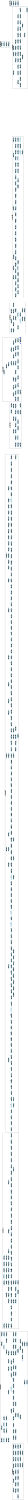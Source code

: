 /* ------------------------------------------------------------ */
/* created with bunch v3 */
/* Objective Function value = 0.0*/
/* ------------------------------------------------------------ */

digraph G {
size= "10,10";
rotate = 90;
subgraph cluster0 {
label = "(SS-L4):Node0x19531f00";
color = black;
style = bold;

"Node0x1947ea00"[label="Node0x1947ea00",shape=ellipse,color=lightblue,fontcolor=black,style=filled];
"Node0x194845b0"[label="Node0x194845b0",shape=ellipse,color=lightblue,fontcolor=black,style=filled];
"Node0x19483120"[label="Node0x19483120",shape=ellipse,color=lightblue,fontcolor=black,style=filled];
"Node0xec38930"[label="Node0xec38930",shape=ellipse,color=lightblue,fontcolor=black,style=filled];
"Node0x19504df0"[label="Node0x19504df0",shape=ellipse,color=lightblue,fontcolor=black,style=filled];
"Node0x194ff700"[label="Node0x194ff700",shape=ellipse,color=lightblue,fontcolor=black,style=filled];
"Node0x195053d0"[label="Node0x195053d0",shape=ellipse,color=lightblue,fontcolor=black,style=filled];
"Node0x10b6d840"[label="Node0x10b6d840",shape=ellipse,color=lightblue,fontcolor=black,style=filled];
"Node0x194e3810"[label="Node0x194e3810",shape=ellipse,color=lightblue,fontcolor=black,style=filled];
"Node0x194df390"[label="Node0x194df390",shape=ellipse,color=lightblue,fontcolor=black,style=filled];
"Node0x194e31c0"[label="Node0x194e31c0",shape=ellipse,color=lightblue,fontcolor=black,style=filled];
"Node0x194531a0"[label="Node0x194531a0",shape=ellipse,color=lightblue,fontcolor=black,style=filled];
"Node0x19452390"[label="Node0x19452390",shape=ellipse,color=lightblue,fontcolor=black,style=filled];
"Node0x194bc470"[label="Node0x194bc470",shape=ellipse,color=lightblue,fontcolor=black,style=filled];
"Node0x194b7ed0"[label="Node0x194b7ed0",shape=ellipse,color=lightblue,fontcolor=black,style=filled];
"Node0x194bbfb0"[label="Node0x194bbfb0",shape=ellipse,color=lightblue,fontcolor=black,style=filled];
"Node0x19533be0"[label="Node0x19533be0",shape=ellipse,color=lightblue,fontcolor=black,style=filled];
"Node0x10f40df0"[label="Node0x10f40df0",shape=ellipse,color=lightblue,fontcolor=black,style=filled];
"Node0x10f2b560"[label="Node0x10f2b560",shape=ellipse,color=lightblue,fontcolor=black,style=filled];
"Node0x10f9b310"[label="Node0x10f9b310",shape=ellipse,color=lightblue,fontcolor=black,style=filled];
"Node0x19532880"[label="Node0x19532880",shape=ellipse,color=lightblue,fontcolor=black,style=filled];
"Node0x19533fb0"[label="Node0x19533fb0",shape=ellipse,color=lightblue,fontcolor=black,style=filled];
"Node0x19534920"[label="Node0x19534920",shape=ellipse,color=lightblue,fontcolor=black,style=filled];
"Node0x195235d0"[label="Node0x195235d0",shape=ellipse,color=lightblue,fontcolor=black,style=filled];
"Node0x19531f00"[label="Node0x19531f00",shape=ellipse,color=lightblue,fontcolor=black,style=filled];
"Node0x19532350"[label="Node0x19532350",shape=ellipse,color=lightblue,fontcolor=black,style=filled];
"Node0x1947c350"[label="Node0x1947c350",shape=ellipse,color=lightblue,fontcolor=black,style=filled];
"Node0x194822f0"[label="Node0x194822f0",shape=ellipse,color=lightblue,fontcolor=black,style=filled];
"Node0x19476940"[label="Node0x19476940",shape=ellipse,color=lightblue,fontcolor=black,style=filled];
"Node0x1965ca60"[label="Node0x1965ca60",shape=ellipse,color=lightblue,fontcolor=black,style=filled];
}
subgraph cluster1 {
label = "(SS-L4):Node0x19470710";
color = black;
style = bold;

"Node0x118c85a0"[label="Node0x118c85a0",shape=ellipse,color=lightblue,fontcolor=black,style=filled];
"Node0x1227b240"[label="Node0x1227b240",shape=ellipse,color=lightblue,fontcolor=black,style=filled];
"Node0x1263b7d0"[label="Node0x1263b7d0",shape=ellipse,color=lightblue,fontcolor=black,style=filled];
"Node0x196649e0"[label="Node0x196649e0",shape=ellipse,color=lightblue,fontcolor=black,style=filled];
"Node0x50cb2a0"[label="Node0x50cb2a0",shape=ellipse,color=lightblue,fontcolor=black,style=filled];
"Node0x12931ac0"[label="Node0x12931ac0",shape=ellipse,color=lightblue,fontcolor=black,style=filled];
"Node0x1205e0d0"[label="Node0x1205e0d0",shape=ellipse,color=lightblue,fontcolor=black,style=filled];
"Node0x19470710"[label="Node0x19470710",shape=ellipse,color=lightblue,fontcolor=black,style=filled];
"Node0x19663b60"[label="Node0x19663b60",shape=ellipse,color=lightblue,fontcolor=black,style=filled];
"Node0x1231cb60"[label="Node0x1231cb60",shape=ellipse,color=lightblue,fontcolor=black,style=filled];
"Node0xa12e870"[label="Node0xa12e870",shape=ellipse,color=lightblue,fontcolor=black,style=filled];
"Node0x50ffb70"[label="Node0x50ffb70",shape=ellipse,color=lightblue,fontcolor=black,style=filled];
"Node0x23f02b40"[label="Node0x23f02b40",shape=ellipse,color=lightblue,fontcolor=black,style=filled];
"Node0x24005c50"[label="Node0x24005c50",shape=ellipse,color=lightblue,fontcolor=black,style=filled];
"Node0x49115c60"[label="Node0x49115c60",shape=ellipse,color=lightblue,fontcolor=black,style=filled];
"Node0x19539e50"[label="Node0x19539e50",shape=ellipse,color=lightblue,fontcolor=black,style=filled];
"Node0x3470b5c0"[label="Node0x3470b5c0",shape=ellipse,color=lightblue,fontcolor=black,style=filled];
"Node0x34801340"[label="Node0x34801340",shape=ellipse,color=lightblue,fontcolor=black,style=filled];
"Node0x194ec9e0"[label="Node0x194ec9e0",shape=ellipse,color=lightblue,fontcolor=black,style=filled];
"Node0xe5dff20"[label="Node0xe5dff20",shape=ellipse,color=lightblue,fontcolor=black,style=filled];
"Node0x1950ffa0"[label="Node0x1950ffa0",shape=ellipse,color=lightblue,fontcolor=black,style=filled];
"Node0x1950f780"[label="Node0x1950f780",shape=ellipse,color=lightblue,fontcolor=black,style=filled];
"Node0x195125f0"[label="Node0x195125f0",shape=ellipse,color=lightblue,fontcolor=black,style=filled];
"Node0x194c2260"[label="Node0x194c2260",shape=ellipse,color=lightblue,fontcolor=black,style=filled];
"Node0x194c2570"[label="Node0x194c2570",shape=ellipse,color=lightblue,fontcolor=black,style=filled];
"Node0x194c2ec0"[label="Node0x194c2ec0",shape=ellipse,color=lightblue,fontcolor=black,style=filled];
"Node0x1948d700"[label="Node0x1948d700",shape=ellipse,color=lightblue,fontcolor=black,style=filled];
"Node0x1948b7f0"[label="Node0x1948b7f0",shape=ellipse,color=lightblue,fontcolor=black,style=filled];
"Node0x1948b960"[label="Node0x1948b960",shape=ellipse,color=lightblue,fontcolor=black,style=filled];
"Node0x1945de90"[label="Node0x1945de90",shape=ellipse,color=lightblue,fontcolor=black,style=filled];
"Node0x1945d2a0"[label="Node0x1945d2a0",shape=ellipse,color=lightblue,fontcolor=black,style=filled];
"Node0x194606f0"[label="Node0x194606f0",shape=ellipse,color=lightblue,fontcolor=black,style=filled];
"Node0x194eb1f0"[label="Node0x194eb1f0",shape=ellipse,color=lightblue,fontcolor=black,style=filled];
"Node0x194eb390"[label="Node0x194eb390",shape=ellipse,color=lightblue,fontcolor=black,style=filled];
"Node0x129f050"[label="Node0x129f050",shape=ellipse,color=lightblue,fontcolor=black,style=filled];
"Node0x194676e0"[label="Node0x194676e0",shape=ellipse,color=lightblue,fontcolor=black,style=filled];
"Node0x35026080"[label="Node0x35026080",shape=ellipse,color=lightblue,fontcolor=black,style=filled];
"Node0x12a84e0"[label="Node0x12a84e0",shape=ellipse,color=lightblue,fontcolor=black,style=filled];
"Node0x194779d0"[label="Node0x194779d0",shape=ellipse,color=lightblue,fontcolor=black,style=filled];
"Node0x1946b4f0"[label="Node0x1946b4f0",shape=ellipse,color=lightblue,fontcolor=black,style=filled];
"Node0x1946a6a0"[label="Node0x1946a6a0",shape=ellipse,color=lightblue,fontcolor=black,style=filled];
"Node0x11c6c30"[label="Node0x11c6c30",shape=ellipse,color=lightblue,fontcolor=black,style=filled];
"Node0x19461a40"[label="Node0x19461a40",shape=ellipse,color=lightblue,fontcolor=black,style=filled];
"Node0x19461e30"[label="Node0x19461e30",shape=ellipse,color=lightblue,fontcolor=black,style=filled];
"Node0x19463780"[label="Node0x19463780",shape=ellipse,color=lightblue,fontcolor=black,style=filled];
"Node0x1945a000"[label="Node0x1945a000",shape=ellipse,color=lightblue,fontcolor=black,style=filled];
"Node0x9151c30"[label="Node0x9151c30",shape=ellipse,color=lightblue,fontcolor=black,style=filled];
"Node0x8b47fd0"[label="Node0x8b47fd0",shape=ellipse,color=lightblue,fontcolor=black,style=filled];
"Node0x9e1ad50"[label="Node0x9e1ad50",shape=ellipse,color=lightblue,fontcolor=black,style=filled];
"Node0x19521700"[label="Node0x19521700",shape=ellipse,color=lightblue,fontcolor=black,style=filled];
"Node0x8d69bb0"[label="Node0x8d69bb0",shape=ellipse,color=lightblue,fontcolor=black,style=filled];
"Node0x194704c0"[label="Node0x194704c0",shape=ellipse,color=lightblue,fontcolor=black,style=filled];
"Node0x19525e40"[label="Node0x19525e40",shape=ellipse,color=lightblue,fontcolor=black,style=filled];
"Node0x19524520"[label="Node0x19524520",shape=ellipse,color=lightblue,fontcolor=black,style=filled];
"Node0x19524e10"[label="Node0x19524e10",shape=ellipse,color=lightblue,fontcolor=black,style=filled];
"Node0x1952c260"[label="Node0x1952c260",shape=ellipse,color=lightblue,fontcolor=black,style=filled];
"Node0x1952ab30"[label="Node0x1952ab30",shape=ellipse,color=lightblue,fontcolor=black,style=filled];
"Node0x195265f0"[label="Node0x195265f0",shape=ellipse,color=lightblue,fontcolor=black,style=filled];
"Node0x1952a430"[label="Node0x1952a430",shape=ellipse,color=lightblue,fontcolor=black,style=filled];
"Node0x19526920"[label="Node0x19526920",shape=ellipse,color=lightblue,fontcolor=black,style=filled];
"Node0x1952ae70"[label="Node0x1952ae70",shape=ellipse,color=lightblue,fontcolor=black,style=filled];
"Node0x1952bd30"[label="Node0x1952bd30",shape=ellipse,color=lightblue,fontcolor=black,style=filled];
"Node0x19527460"[label="Node0x19527460",shape=ellipse,color=lightblue,fontcolor=black,style=filled];
"Node0x195275d0"[label="Node0x195275d0",shape=ellipse,color=lightblue,fontcolor=black,style=filled];
"Node0x19524bd0"[label="Node0x19524bd0",shape=ellipse,color=lightblue,fontcolor=black,style=filled];
"Node0x19526c00"[label="Node0x19526c00",shape=ellipse,color=lightblue,fontcolor=black,style=filled];
}
subgraph cluster2 {
label = "(SS-L4):Node0x194a6f90";
color = black;
style = bold;

"Node0x3d9faa80"[label="Node0x3d9faa80",shape=ellipse,color=lightblue,fontcolor=black,style=filled];
"Node0x194a9a10"[label="Node0x194a9a10",shape=ellipse,color=lightblue,fontcolor=black,style=filled];
"Node0x3f161740"[label="Node0x3f161740",shape=ellipse,color=lightblue,fontcolor=black,style=filled];
"Node0x3bd13710"[label="Node0x3bd13710",shape=ellipse,color=lightblue,fontcolor=black,style=filled];
"Node0x3bc76450"[label="Node0x3bc76450",shape=ellipse,color=lightblue,fontcolor=black,style=filled];
"Node0x3bc376e0"[label="Node0x3bc376e0",shape=ellipse,color=lightblue,fontcolor=black,style=filled];
"Node0x3bc0aee0"[label="Node0x3bc0aee0",shape=ellipse,color=lightblue,fontcolor=black,style=filled];
"Node0x1054b700"[label="Node0x1054b700",shape=ellipse,color=lightblue,fontcolor=black,style=filled];
"Node0x194a8330"[label="Node0x194a8330",shape=ellipse,color=lightblue,fontcolor=black,style=filled];
"Node0x194a9490"[label="Node0x194a9490",shape=ellipse,color=lightblue,fontcolor=black,style=filled];
"Node0x3cedd380"[label="Node0x3cedd380",shape=ellipse,color=lightblue,fontcolor=black,style=filled];
"Node0x194a6f90"[label="Node0x194a6f90",shape=ellipse,color=lightblue,fontcolor=black,style=filled];
"Node0x3d597f20"[label="Node0x3d597f20",shape=ellipse,color=lightblue,fontcolor=black,style=filled];
"Node0x3c811430"[label="Node0x3c811430",shape=ellipse,color=lightblue,fontcolor=black,style=filled];
"Node0x10513090"[label="Node0x10513090",shape=ellipse,color=lightblue,fontcolor=black,style=filled];
"Node0x3bc9c5d0"[label="Node0x3bc9c5d0",shape=ellipse,color=lightblue,fontcolor=black,style=filled];
"Node0x3bc64fb0"[label="Node0x3bc64fb0",shape=ellipse,color=lightblue,fontcolor=black,style=filled];
"Node0x194f5880"[label="Node0x194f5880",shape=ellipse,color=lightblue,fontcolor=black,style=filled];
"Node0x194f5550"[label="Node0x194f5550",shape=ellipse,color=lightblue,fontcolor=black,style=filled];
"Node0x194f52a0"[label="Node0x194f52a0",shape=ellipse,color=lightblue,fontcolor=black,style=filled];
"Node0x194742d0"[label="Node0x194742d0",shape=ellipse,color=lightblue,fontcolor=black,style=filled];
"Node0x194ac280"[label="Node0x194ac280",shape=ellipse,color=lightblue,fontcolor=black,style=filled];
"Node0x1292a600"[label="Node0x1292a600",shape=ellipse,color=lightblue,fontcolor=black,style=filled];
"Node0x194aca70"[label="Node0x194aca70",shape=ellipse,color=lightblue,fontcolor=black,style=filled];
"Node0x194d6c50"[label="Node0x194d6c50",shape=ellipse,color=lightblue,fontcolor=black,style=filled];
"Node0x119704b0"[label="Node0x119704b0",shape=ellipse,color=lightblue,fontcolor=black,style=filled];
"Node0x194f6b60"[label="Node0x194f6b60",shape=ellipse,color=lightblue,fontcolor=black,style=filled];
"Node0x194ae740"[label="Node0x194ae740",shape=ellipse,color=lightblue,fontcolor=black,style=filled];
"Node0x194ad700"[label="Node0x194ad700",shape=ellipse,color=lightblue,fontcolor=black,style=filled];
"Node0x194d47e0"[label="Node0x194d47e0",shape=ellipse,color=lightblue,fontcolor=black,style=filled];
"Node0x194737c0"[label="Node0x194737c0",shape=ellipse,color=lightblue,fontcolor=black,style=filled];
"Node0x194d5070"[label="Node0x194d5070",shape=ellipse,color=lightblue,fontcolor=black,style=filled];
"Node0x194d4b70"[label="Node0x194d4b70",shape=ellipse,color=lightblue,fontcolor=black,style=filled];
"Node0x194947d0"[label="Node0x194947d0",shape=ellipse,color=lightblue,fontcolor=black,style=filled];
"Node0x11a8bd0"[label="Node0x11a8bd0",shape=ellipse,color=lightblue,fontcolor=black,style=filled];
"Node0x112add0"[label="Node0x112add0",shape=ellipse,color=lightblue,fontcolor=black,style=filled];
"Node0x3a90cbb0"[label="Node0x3a90cbb0",shape=ellipse,color=lightblue,fontcolor=black,style=filled];
"Node0x3a8f8fc0"[label="Node0x3a8f8fc0",shape=ellipse,color=lightblue,fontcolor=black,style=filled];
"Node0x114aa90"[label="Node0x114aa90",shape=ellipse,color=lightblue,fontcolor=black,style=filled];
"Node0x86dd580"[label="Node0x86dd580",shape=ellipse,color=lightblue,fontcolor=black,style=filled];
"Node0x194f1f40"[label="Node0x194f1f40",shape=ellipse,color=lightblue,fontcolor=black,style=filled];
"Node0x47c10b90"[label="Node0x47c10b90",shape=ellipse,color=lightblue,fontcolor=black,style=filled];
"Node0x63e5570"[label="Node0x63e5570",shape=ellipse,color=lightblue,fontcolor=black,style=filled];
"Node0x7be6000"[label="Node0x7be6000",shape=ellipse,color=lightblue,fontcolor=black,style=filled];
"Node0x194cd240"[label="Node0x194cd240",shape=ellipse,color=lightblue,fontcolor=black,style=filled];
"Node0x6a98710"[label="Node0x6a98710",shape=ellipse,color=lightblue,fontcolor=black,style=filled];
"Node0x34762a00"[label="Node0x34762a00",shape=ellipse,color=lightblue,fontcolor=black,style=filled];
"Node0x19499280"[label="Node0x19499280",shape=ellipse,color=lightblue,fontcolor=black,style=filled];
"Node0x19497f70"[label="Node0x19497f70",shape=ellipse,color=lightblue,fontcolor=black,style=filled];
"Node0x353aa250"[label="Node0x353aa250",shape=ellipse,color=lightblue,fontcolor=black,style=filled];
}
subgraph cluster3 {
label = "(SS-L4):Node0x1953bcc0";
color = black;
style = bold;

"Node0x1953ec30"[label="Node0x1953ec30",shape=ellipse,color=lightblue,fontcolor=black,style=filled];
"Node0x195439f0"[label="Node0x195439f0",shape=ellipse,color=lightblue,fontcolor=black,style=filled];
"Node0x4869a1b0"[label="Node0x4869a1b0",shape=ellipse,color=lightblue,fontcolor=black,style=filled];
"Node0x19542240"[label="Node0x19542240",shape=ellipse,color=lightblue,fontcolor=black,style=filled];
"Node0x1953da90"[label="Node0x1953da90",shape=ellipse,color=lightblue,fontcolor=black,style=filled];
"Node0x19539c40"[label="Node0x19539c40",shape=ellipse,color=lightblue,fontcolor=black,style=filled];
"Node0x1953bcc0"[label="Node0x1953bcc0",shape=ellipse,color=lightblue,fontcolor=black,style=filled];
"Node0x19543420"[label="Node0x19543420",shape=ellipse,color=lightblue,fontcolor=black,style=filled];
"Node0x48498e40"[label="Node0x48498e40",shape=ellipse,color=lightblue,fontcolor=black,style=filled];
"Node0x19546500"[label="Node0x19546500",shape=ellipse,color=lightblue,fontcolor=black,style=filled];
"Node0x1953e3a0"[label="Node0x1953e3a0",shape=ellipse,color=lightblue,fontcolor=black,style=filled];
"Node0x19545710"[label="Node0x19545710",shape=ellipse,color=lightblue,fontcolor=black,style=filled];
"Node0x19662cb0"[label="Node0x19662cb0",shape=ellipse,color=lightblue,fontcolor=black,style=filled];
"Node0x1946fed0"[label="Node0x1946fed0",shape=ellipse,color=lightblue,fontcolor=black,style=filled];
"Node0x1965fcb0"[label="Node0x1965fcb0",shape=ellipse,color=lightblue,fontcolor=black,style=filled];
"Node0x19660de0"[label="Node0x19660de0",shape=ellipse,color=lightblue,fontcolor=black,style=filled];
"Node0x19477ab0"[label="Node0x19477ab0",shape=ellipse,color=lightblue,fontcolor=black,style=filled];
"Node0x19553ed0"[label="Node0x19553ed0",shape=ellipse,color=lightblue,fontcolor=black,style=filled];
"Node0x10cb9220"[label="Node0x10cb9220",shape=ellipse,color=lightblue,fontcolor=black,style=filled];
"Node0x19540290"[label="Node0x19540290",shape=ellipse,color=lightblue,fontcolor=black,style=filled];
"Node0x1952d250"[label="Node0x1952d250",shape=ellipse,color=lightblue,fontcolor=black,style=filled];
"Node0x1952e0f0"[label="Node0x1952e0f0",shape=ellipse,color=lightblue,fontcolor=black,style=filled];
"Node0x1952d090"[label="Node0x1952d090",shape=ellipse,color=lightblue,fontcolor=black,style=filled];
"Node0x1946b350"[label="Node0x1946b350",shape=ellipse,color=lightblue,fontcolor=black,style=filled];
"Node0x1952fc70"[label="Node0x1952fc70",shape=ellipse,color=lightblue,fontcolor=black,style=filled];
"Node0x19535ea0"[label="Node0x19535ea0",shape=ellipse,color=lightblue,fontcolor=black,style=filled];
"Node0x1952ea50"[label="Node0x1952ea50",shape=ellipse,color=lightblue,fontcolor=black,style=filled];
"Node0x194eec50"[label="Node0x194eec50",shape=ellipse,color=lightblue,fontcolor=black,style=filled];
"Node0x194e0c20"[label="Node0x194e0c20",shape=ellipse,color=lightblue,fontcolor=black,style=filled];
"Node0x194803c0"[label="Node0x194803c0",shape=ellipse,color=lightblue,fontcolor=black,style=filled];
"Node0x19492400"[label="Node0x19492400",shape=ellipse,color=lightblue,fontcolor=black,style=filled];
"Node0xed55420"[label="Node0xed55420",shape=ellipse,color=lightblue,fontcolor=black,style=filled];
"Node0x19464a10"[label="Node0x19464a10",shape=ellipse,color=lightblue,fontcolor=black,style=filled];
"Node0x19517ef0"[label="Node0x19517ef0",shape=ellipse,color=lightblue,fontcolor=black,style=filled];
"Node0x19502700"[label="Node0x19502700",shape=ellipse,color=lightblue,fontcolor=black,style=filled];
}
subgraph cluster4 {
label = "(SS-L4):Node0x47e7df40";
color = black;
style = bold;

"Node0x19475440"[label="Node0x19475440",shape=ellipse,color=lightblue,fontcolor=black,style=filled];
"Node0x194f9d30"[label="Node0x194f9d30",shape=ellipse,color=lightblue,fontcolor=black,style=filled];
"Node0x194f9ee0"[label="Node0x194f9ee0",shape=ellipse,color=lightblue,fontcolor=black,style=filled];
"Node0x194fb540"[label="Node0x194fb540",shape=ellipse,color=lightblue,fontcolor=black,style=filled];
"Node0x194ee370"[label="Node0x194ee370",shape=ellipse,color=lightblue,fontcolor=black,style=filled];
"Node0x194e93b0"[label="Node0x194e93b0",shape=ellipse,color=lightblue,fontcolor=black,style=filled];
"Node0x194ed170"[label="Node0x194ed170",shape=ellipse,color=lightblue,fontcolor=black,style=filled];
"Node0x194ed450"[label="Node0x194ed450",shape=ellipse,color=lightblue,fontcolor=black,style=filled];
"Node0x194dbe20"[label="Node0x194dbe20",shape=ellipse,color=lightblue,fontcolor=black,style=filled];
"Node0x194d91e0"[label="Node0x194d91e0",shape=ellipse,color=lightblue,fontcolor=black,style=filled];
"Node0x195acc80"[label="Node0x195acc80",shape=ellipse,color=lightblue,fontcolor=black,style=filled];
"Node0x195aab70"[label="Node0x195aab70",shape=ellipse,color=lightblue,fontcolor=black,style=filled];
"Node0x194e8b30"[label="Node0x194e8b30",shape=ellipse,color=lightblue,fontcolor=black,style=filled];
"Node0x19473f80"[label="Node0x19473f80",shape=ellipse,color=lightblue,fontcolor=black,style=filled];
"Node0x47e7df40"[label="Node0x47e7df40",shape=ellipse,color=lightblue,fontcolor=black,style=filled];
"Node0x194d8a70"[label="Node0x194d8a70",shape=ellipse,color=lightblue,fontcolor=black,style=filled];
"Node0x194dae80"[label="Node0x194dae80",shape=ellipse,color=lightblue,fontcolor=black,style=filled];
"Node0x19454c70"[label="Node0x19454c70",shape=ellipse,color=lightblue,fontcolor=black,style=filled];
"Node0x194533f0"[label="Node0x194533f0",shape=ellipse,color=lightblue,fontcolor=black,style=filled];
"Node0x19453930"[label="Node0x19453930",shape=ellipse,color=lightblue,fontcolor=black,style=filled];
"Node0x195012c0"[label="Node0x195012c0",shape=ellipse,color=lightblue,fontcolor=black,style=filled];
"Node0x194fd000"[label="Node0x194fd000",shape=ellipse,color=lightblue,fontcolor=black,style=filled];
"Node0x1947cd90"[label="Node0x1947cd90",shape=ellipse,color=lightblue,fontcolor=black,style=filled];
"Node0x116158d0"[label="Node0x116158d0",shape=ellipse,color=lightblue,fontcolor=black,style=filled];
"Node0x194dbb40"[label="Node0x194dbb40",shape=ellipse,color=lightblue,fontcolor=black,style=filled];
"Node0x11591970"[label="Node0x11591970",shape=ellipse,color=lightblue,fontcolor=black,style=filled];
"Node0x194b5330"[label="Node0x194b5330",shape=ellipse,color=lightblue,fontcolor=black,style=filled];
"Node0x194b6130"[label="Node0x194b6130",shape=ellipse,color=lightblue,fontcolor=black,style=filled];
"Node0x19508b40"[label="Node0x19508b40",shape=ellipse,color=lightblue,fontcolor=black,style=filled];
"Node0x19509620"[label="Node0x19509620",shape=ellipse,color=lightblue,fontcolor=black,style=filled];
"Node0x19508240"[label="Node0x19508240",shape=ellipse,color=lightblue,fontcolor=black,style=filled];
"Node0x19506d30"[label="Node0x19506d30",shape=ellipse,color=lightblue,fontcolor=black,style=filled];
"Node0x19500890"[label="Node0x19500890",shape=ellipse,color=lightblue,fontcolor=black,style=filled];
"Node0x19505750"[label="Node0x19505750",shape=ellipse,color=lightblue,fontcolor=black,style=filled];
"Node0x1950b980"[label="Node0x1950b980",shape=ellipse,color=lightblue,fontcolor=black,style=filled];
"Node0x194fb140"[label="Node0x194fb140",shape=ellipse,color=lightblue,fontcolor=black,style=filled];
"Node0x1950d780"[label="Node0x1950d780",shape=ellipse,color=lightblue,fontcolor=black,style=filled];
"Node0x19507e10"[label="Node0x19507e10",shape=ellipse,color=lightblue,fontcolor=black,style=filled];
"Node0x19507640"[label="Node0x19507640",shape=ellipse,color=lightblue,fontcolor=black,style=filled];
"Node0x19481af0"[label="Node0x19481af0",shape=ellipse,color=lightblue,fontcolor=black,style=filled];
"Node0x194930a0"[label="Node0x194930a0",shape=ellipse,color=lightblue,fontcolor=black,style=filled];
"Node0x1947da00"[label="Node0x1947da00",shape=ellipse,color=lightblue,fontcolor=black,style=filled];
"Node0x10b6d0f0"[label="Node0x10b6d0f0",shape=ellipse,color=lightblue,fontcolor=black,style=filled];
"Node0x1947d5d0"[label="Node0x1947d5d0",shape=ellipse,color=lightblue,fontcolor=black,style=filled];
"Node0xf11a8c0"[label="Node0xf11a8c0",shape=ellipse,color=lightblue,fontcolor=black,style=filled];
"Node0x194de1a0"[label="Node0x194de1a0",shape=ellipse,color=lightblue,fontcolor=black,style=filled];
"Node0x194dd6d0"[label="Node0x194dd6d0",shape=ellipse,color=lightblue,fontcolor=black,style=filled];
"Node0x194de6b0"[label="Node0x194de6b0",shape=ellipse,color=lightblue,fontcolor=black,style=filled];
"Node0x194e27c0"[label="Node0x194e27c0",shape=ellipse,color=lightblue,fontcolor=black,style=filled];
"Node0x10cab620"[label="Node0x10cab620",shape=ellipse,color=lightblue,fontcolor=black,style=filled];
"Node0x194b67a0"[label="Node0x194b67a0",shape=ellipse,color=lightblue,fontcolor=black,style=filled];
"Node0x194b6600"[label="Node0x194b6600",shape=ellipse,color=lightblue,fontcolor=black,style=filled];
"Node0x194c7ac0"[label="Node0x194c7ac0",shape=ellipse,color=lightblue,fontcolor=black,style=filled];
"Node0x194ba530"[label="Node0x194ba530",shape=ellipse,color=lightblue,fontcolor=black,style=filled];
"Node0x194bad00"[label="Node0x194bad00",shape=ellipse,color=lightblue,fontcolor=black,style=filled];
"Node0x194b4c70"[label="Node0x194b4c70",shape=ellipse,color=lightblue,fontcolor=black,style=filled];
"Node0x194b9ec0"[label="Node0x194b9ec0",shape=ellipse,color=lightblue,fontcolor=black,style=filled];
"Node0x194c65b0"[label="Node0x194c65b0",shape=ellipse,color=lightblue,fontcolor=black,style=filled];
"Node0x19519740"[label="Node0x19519740",shape=ellipse,color=lightblue,fontcolor=black,style=filled];
"Node0x195020e0"[label="Node0x195020e0",shape=ellipse,color=lightblue,fontcolor=black,style=filled];
"Node0x19503a40"[label="Node0x19503a40",shape=ellipse,color=lightblue,fontcolor=black,style=filled];
"Node0x19510300"[label="Node0x19510300",shape=ellipse,color=lightblue,fontcolor=black,style=filled];
"Node0x194ff100"[label="Node0x194ff100",shape=ellipse,color=lightblue,fontcolor=black,style=filled];
"Node0xf15da30"[label="Node0xf15da30",shape=ellipse,color=lightblue,fontcolor=black,style=filled];
"Node0x1950f5c0"[label="Node0x1950f5c0",shape=ellipse,color=lightblue,fontcolor=black,style=filled];
"Node0x194e16c0"[label="Node0x194e16c0",shape=ellipse,color=lightblue,fontcolor=black,style=filled];
"Node0x194f06e0"[label="Node0x194f06e0",shape=ellipse,color=lightblue,fontcolor=black,style=filled];
}
subgraph cluster5 {
label = "(SS-L4):Node0x194859e0";
color = black;
style = bold;

"Node0x19457ab0"[label="Node0x19457ab0",shape=ellipse,color=lightblue,fontcolor=black,style=filled];
"Node0x19457ea0"[label="Node0x19457ea0",shape=ellipse,color=lightblue,fontcolor=black,style=filled];
"Node0x19456e60"[label="Node0x19456e60",shape=ellipse,color=lightblue,fontcolor=black,style=filled];
"Node0x19459690"[label="Node0x19459690",shape=ellipse,color=lightblue,fontcolor=black,style=filled];
"Node0x19449e90"[label="Node0x19449e90",shape=ellipse,color=lightblue,fontcolor=black,style=filled];
"Node0x116c0000"[label="Node0x116c0000",shape=ellipse,color=lightblue,fontcolor=black,style=filled];
"Node0x116bfa00"[label="Node0x116bfa00",shape=ellipse,color=lightblue,fontcolor=black,style=filled];
"Node0x19455260"[label="Node0x19455260",shape=ellipse,color=lightblue,fontcolor=black,style=filled];
"Node0x19469620"[label="Node0x19469620",shape=ellipse,color=lightblue,fontcolor=black,style=filled];
"Node0x19468290"[label="Node0x19468290",shape=ellipse,color=lightblue,fontcolor=black,style=filled];
"Node0x19459450"[label="Node0x19459450",shape=ellipse,color=lightblue,fontcolor=black,style=filled];
"Node0x194c3680"[label="Node0x194c3680",shape=ellipse,color=lightblue,fontcolor=black,style=filled];
"Node0x194c3f60"[label="Node0x194c3f60",shape=ellipse,color=lightblue,fontcolor=black,style=filled];
"Node0x194c0b40"[label="Node0x194c0b40",shape=ellipse,color=lightblue,fontcolor=black,style=filled];
"Node0x194c46f0"[label="Node0x194c46f0",shape=ellipse,color=lightblue,fontcolor=black,style=filled];
"Node0x19485ec0"[label="Node0x19485ec0",shape=ellipse,color=lightblue,fontcolor=black,style=filled];
"Node0x19486310"[label="Node0x19486310",shape=ellipse,color=lightblue,fontcolor=black,style=filled];
"Node0x19486d90"[label="Node0x19486d90",shape=ellipse,color=lightblue,fontcolor=black,style=filled];
"Node0x19485620"[label="Node0x19485620",shape=ellipse,color=lightblue,fontcolor=black,style=filled];
"Node0x194859e0"[label="Node0x194859e0",shape=ellipse,color=lightblue,fontcolor=black,style=filled];
}
subgraph cluster6 {
label = "(SS-L4):Node0x1948f7e0";
color = black;
style = bold;

"Node0x19488750"[label="Node0x19488750",shape=ellipse,color=lightblue,fontcolor=black,style=filled];
"Node0x19490e90"[label="Node0x19490e90",shape=ellipse,color=lightblue,fontcolor=black,style=filled];
"Node0x1948f7e0"[label="Node0x1948f7e0",shape=ellipse,color=lightblue,fontcolor=black,style=filled];
"Node0x1948fe40"[label="Node0x1948fe40",shape=ellipse,color=lightblue,fontcolor=black,style=filled];
}
subgraph cluster7 {
label = "(SS-L4):Node0x1946f3a0";
color = black;
style = bold;

"Node0x48283830"[label="Node0x48283830",shape=ellipse,color=lightblue,fontcolor=black,style=filled];
"Node0x3510dc10"[label="Node0x3510dc10",shape=ellipse,color=lightblue,fontcolor=black,style=filled];
"Node0x30e01100"[label="Node0x30e01100",shape=ellipse,color=lightblue,fontcolor=black,style=filled];
"Node0x30e3fcf0"[label="Node0x30e3fcf0",shape=ellipse,color=lightblue,fontcolor=black,style=filled];
"Node0x30e1f320"[label="Node0x30e1f320",shape=ellipse,color=lightblue,fontcolor=black,style=filled];
"Node0x1859eb20"[label="Node0x1859eb20",shape=ellipse,color=lightblue,fontcolor=black,style=filled];
"Node0x1951fac0"[label="Node0x1951fac0",shape=ellipse,color=lightblue,fontcolor=black,style=filled];
"Node0x33629d90"[label="Node0x33629d90",shape=ellipse,color=lightblue,fontcolor=black,style=filled];
"Node0x49efffd0"[label="Node0x49efffd0",shape=ellipse,color=lightblue,fontcolor=black,style=filled];
"Node0x351fc630"[label="Node0x351fc630",shape=ellipse,color=lightblue,fontcolor=black,style=filled];
"Node0x345193e0"[label="Node0x345193e0",shape=ellipse,color=lightblue,fontcolor=black,style=filled];
"Node0x30df3250"[label="Node0x30df3250",shape=ellipse,color=lightblue,fontcolor=black,style=filled];
"Node0x19561d20"[label="Node0x19561d20",shape=ellipse,color=lightblue,fontcolor=black,style=filled];
"Node0x1953b820"[label="Node0x1953b820",shape=ellipse,color=lightblue,fontcolor=black,style=filled];
"Node0x19561980"[label="Node0x19561980",shape=ellipse,color=lightblue,fontcolor=black,style=filled];
"Node0x195612b0"[label="Node0x195612b0",shape=ellipse,color=lightblue,fontcolor=black,style=filled];
"Node0x19562070"[label="Node0x19562070",shape=ellipse,color=lightblue,fontcolor=black,style=filled];
"Node0xf29f390"[label="Node0xf29f390",shape=ellipse,color=lightblue,fontcolor=black,style=filled];
"Node0x1955eee0"[label="Node0x1955eee0",shape=ellipse,color=lightblue,fontcolor=black,style=filled];
"Node0x89787f0"[label="Node0x89787f0",shape=ellipse,color=lightblue,fontcolor=black,style=filled];
"Node0x85b3140"[label="Node0x85b3140",shape=ellipse,color=lightblue,fontcolor=black,style=filled];
"Node0x480939d0"[label="Node0x480939d0",shape=ellipse,color=lightblue,fontcolor=black,style=filled];
"Node0x873f6a0"[label="Node0x873f6a0",shape=ellipse,color=lightblue,fontcolor=black,style=filled];
"Node0x481512a0"[label="Node0x481512a0",shape=ellipse,color=lightblue,fontcolor=black,style=filled];
"Node0x3a600c90"[label="Node0x3a600c90",shape=ellipse,color=lightblue,fontcolor=black,style=filled];
"Node0x48139bc0"[label="Node0x48139bc0",shape=ellipse,color=lightblue,fontcolor=black,style=filled];
"Node0x1951b9f0"[label="Node0x1951b9f0",shape=ellipse,color=lightblue,fontcolor=black,style=filled];
"Node0x4855c250"[label="Node0x4855c250",shape=ellipse,color=lightblue,fontcolor=black,style=filled];
"Node0x481407f0"[label="Node0x481407f0",shape=ellipse,color=lightblue,fontcolor=black,style=filled];
"Node0x84c8a00"[label="Node0x84c8a00",shape=ellipse,color=lightblue,fontcolor=black,style=filled];
"Node0x1032a450"[label="Node0x1032a450",shape=ellipse,color=lightblue,fontcolor=black,style=filled];
"Node0x8bade80"[label="Node0x8bade80",shape=ellipse,color=lightblue,fontcolor=black,style=filled];
"Node0x1951f210"[label="Node0x1951f210",shape=ellipse,color=lightblue,fontcolor=black,style=filled];
"Node0x196599b0"[label="Node0x196599b0",shape=ellipse,color=lightblue,fontcolor=black,style=filled];
"Node0x1951e490"[label="Node0x1951e490",shape=ellipse,color=lightblue,fontcolor=black,style=filled];
"Node0x19650c90"[label="Node0x19650c90",shape=ellipse,color=lightblue,fontcolor=black,style=filled];
"Node0x19652450"[label="Node0x19652450",shape=ellipse,color=lightblue,fontcolor=black,style=filled];
"Node0x1951eeb0"[label="Node0x1951eeb0",shape=ellipse,color=lightblue,fontcolor=black,style=filled];
"Node0x194af200"[label="Node0x194af200",shape=ellipse,color=lightblue,fontcolor=black,style=filled];
"Node0x19473b10"[label="Node0x19473b10",shape=ellipse,color=lightblue,fontcolor=black,style=filled];
"Node0x9dc4730"[label="Node0x9dc4730",shape=ellipse,color=lightblue,fontcolor=black,style=filled];
"Node0x195a16d0"[label="Node0x195a16d0",shape=ellipse,color=lightblue,fontcolor=black,style=filled];
"Node0x4b6ca20"[label="Node0x4b6ca20",shape=ellipse,color=lightblue,fontcolor=black,style=filled];
"Node0x4b7de20"[label="Node0x4b7de20",shape=ellipse,color=lightblue,fontcolor=black,style=filled];
"Node0xa436cf0"[label="Node0xa436cf0",shape=ellipse,color=lightblue,fontcolor=black,style=filled];
"Node0x2a67e190"[label="Node0x2a67e190",shape=ellipse,color=lightblue,fontcolor=black,style=filled];
"Node0x19520080"[label="Node0x19520080",shape=ellipse,color=lightblue,fontcolor=black,style=filled];
"Node0x9b9cb30"[label="Node0x9b9cb30",shape=ellipse,color=lightblue,fontcolor=black,style=filled];
"Node0x4b7f250"[label="Node0x4b7f250",shape=ellipse,color=lightblue,fontcolor=black,style=filled];
"Node0x4b65200"[label="Node0x4b65200",shape=ellipse,color=lightblue,fontcolor=black,style=filled];
"Node0x124d1e0"[label="Node0x124d1e0",shape=ellipse,color=lightblue,fontcolor=black,style=filled];
"Node0x11cf8a0"[label="Node0x11cf8a0",shape=ellipse,color=lightblue,fontcolor=black,style=filled];
"Node0x10f1c30"[label="Node0x10f1c30",shape=ellipse,color=lightblue,fontcolor=black,style=filled];
"Node0x1951f7c0"[label="Node0x1951f7c0",shape=ellipse,color=lightblue,fontcolor=black,style=filled];
"Node0x127db20"[label="Node0x127db20",shape=ellipse,color=lightblue,fontcolor=black,style=filled];
"Node0x13b9b60"[label="Node0x13b9b60",shape=ellipse,color=lightblue,fontcolor=black,style=filled];
"Node0x1375900"[label="Node0x1375900",shape=ellipse,color=lightblue,fontcolor=black,style=filled];
"Node0x1383860"[label="Node0x1383860",shape=ellipse,color=lightblue,fontcolor=black,style=filled];
"Node0x117db80"[label="Node0x117db80",shape=ellipse,color=lightblue,fontcolor=black,style=filled];
"Node0x12a43a0"[label="Node0x12a43a0",shape=ellipse,color=lightblue,fontcolor=black,style=filled];
"Node0x1346ee0"[label="Node0x1346ee0",shape=ellipse,color=lightblue,fontcolor=black,style=filled];
"Node0x13b8100"[label="Node0x13b8100",shape=ellipse,color=lightblue,fontcolor=black,style=filled];
"Node0x13e3670"[label="Node0x13e3670",shape=ellipse,color=lightblue,fontcolor=black,style=filled];
"Node0x12a0750"[label="Node0x12a0750",shape=ellipse,color=lightblue,fontcolor=black,style=filled];
"Node0x482635a0"[label="Node0x482635a0",shape=ellipse,color=lightblue,fontcolor=black,style=filled];
"Node0x1951f4e0"[label="Node0x1951f4e0",shape=ellipse,color=lightblue,fontcolor=black,style=filled];
"Node0x134b270"[label="Node0x134b270",shape=ellipse,color=lightblue,fontcolor=black,style=filled];
"Node0x194d6850"[label="Node0x194d6850",shape=ellipse,color=lightblue,fontcolor=black,style=filled];
"Node0x19473ca0"[label="Node0x19473ca0",shape=ellipse,color=lightblue,fontcolor=black,style=filled];
"Node0x19474cd0"[label="Node0x19474cd0",shape=ellipse,color=lightblue,fontcolor=black,style=filled];
"Node0x194e3ef0"[label="Node0x194e3ef0",shape=ellipse,color=lightblue,fontcolor=black,style=filled];
"Node0x1946e030"[label="Node0x1946e030",shape=ellipse,color=lightblue,fontcolor=black,style=filled];
"Node0xf0ca7a0"[label="Node0xf0ca7a0",shape=ellipse,color=lightblue,fontcolor=black,style=filled];
"Node0x897f2f0"[label="Node0x897f2f0",shape=ellipse,color=lightblue,fontcolor=black,style=filled];
"Node0x19524040"[label="Node0x19524040",shape=ellipse,color=lightblue,fontcolor=black,style=filled];
"Node0x194d3800"[label="Node0x194d3800",shape=ellipse,color=lightblue,fontcolor=black,style=filled];
"Node0x7b41e70"[label="Node0x7b41e70",shape=ellipse,color=lightblue,fontcolor=black,style=filled];
"Node0x6b46d20"[label="Node0x6b46d20",shape=ellipse,color=lightblue,fontcolor=black,style=filled];
"Node0x8851d60"[label="Node0x8851d60",shape=ellipse,color=lightblue,fontcolor=black,style=filled];
"Node0x85fa7a0"[label="Node0x85fa7a0",shape=ellipse,color=lightblue,fontcolor=black,style=filled];
"Node0x1388ed0"[label="Node0x1388ed0",shape=ellipse,color=lightblue,fontcolor=black,style=filled];
"Node0x87fe4c0"[label="Node0x87fe4c0",shape=ellipse,color=lightblue,fontcolor=black,style=filled];
"Node0x8762be0"[label="Node0x8762be0",shape=ellipse,color=lightblue,fontcolor=black,style=filled];
"Node0x8477430"[label="Node0x8477430",shape=ellipse,color=lightblue,fontcolor=black,style=filled];
"Node0x8989530"[label="Node0x8989530",shape=ellipse,color=lightblue,fontcolor=black,style=filled];
"Node0x3a15d740"[label="Node0x3a15d740",shape=ellipse,color=lightblue,fontcolor=black,style=filled];
"Node0x855d5e0"[label="Node0x855d5e0",shape=ellipse,color=lightblue,fontcolor=black,style=filled];
"Node0x877a190"[label="Node0x877a190",shape=ellipse,color=lightblue,fontcolor=black,style=filled];
"Node0x855d9f0"[label="Node0x855d9f0",shape=ellipse,color=lightblue,fontcolor=black,style=filled];
"Node0x194f4340"[label="Node0x194f4340",shape=ellipse,color=lightblue,fontcolor=black,style=filled];
"Node0x8917850"[label="Node0x8917850",shape=ellipse,color=lightblue,fontcolor=black,style=filled];
"Node0x86648c0"[label="Node0x86648c0",shape=ellipse,color=lightblue,fontcolor=black,style=filled];
"Node0xed4c840"[label="Node0xed4c840",shape=ellipse,color=lightblue,fontcolor=black,style=filled];
"Node0xebbdff0"[label="Node0xebbdff0",shape=ellipse,color=lightblue,fontcolor=black,style=filled];
"Node0x345ab3e0"[label="Node0x345ab3e0",shape=ellipse,color=lightblue,fontcolor=black,style=filled];
"Node0x346a11f0"[label="Node0x346a11f0",shape=ellipse,color=lightblue,fontcolor=black,style=filled];
"Node0x4f67120"[label="Node0x4f67120",shape=ellipse,color=lightblue,fontcolor=black,style=filled];
"Node0x3a4dac50"[label="Node0x3a4dac50",shape=ellipse,color=lightblue,fontcolor=black,style=filled];
"Node0xebb9af0"[label="Node0xebb9af0",shape=ellipse,color=lightblue,fontcolor=black,style=filled];
"Node0xec04d00"[label="Node0xec04d00",shape=ellipse,color=lightblue,fontcolor=black,style=filled];
"Node0xebc2790"[label="Node0xebc2790",shape=ellipse,color=lightblue,fontcolor=black,style=filled];
"Node0x3a645340"[label="Node0x3a645340",shape=ellipse,color=lightblue,fontcolor=black,style=filled];
"Node0x349238c0"[label="Node0x349238c0",shape=ellipse,color=lightblue,fontcolor=black,style=filled];
"Node0x3461de20"[label="Node0x3461de20",shape=ellipse,color=lightblue,fontcolor=black,style=filled];
"Node0x1946f3a0"[label="Node0x1946f3a0",shape=ellipse,color=lightblue,fontcolor=black,style=filled];
"Node0xeb7fb30"[label="Node0xeb7fb30",shape=ellipse,color=lightblue,fontcolor=black,style=filled];
"Node0x130aa30"[label="Node0x130aa30",shape=ellipse,color=lightblue,fontcolor=black,style=filled];
"Node0x194a5c90"[label="Node0x194a5c90",shape=ellipse,color=lightblue,fontcolor=black,style=filled];
"Node0x142c940"[label="Node0x142c940",shape=ellipse,color=lightblue,fontcolor=black,style=filled];
"Node0x12520c0"[label="Node0x12520c0",shape=ellipse,color=lightblue,fontcolor=black,style=filled];
"Node0x194a60d0"[label="Node0x194a60d0",shape=ellipse,color=lightblue,fontcolor=black,style=filled];
"Node0x3dac5670"[label="Node0x3dac5670",shape=ellipse,color=lightblue,fontcolor=black,style=filled];
"Node0x3db68f50"[label="Node0x3db68f50",shape=ellipse,color=lightblue,fontcolor=black,style=filled];
"Node0x354b8dd0"[label="Node0x354b8dd0",shape=ellipse,color=lightblue,fontcolor=black,style=filled];
"Node0x3db78010"[label="Node0x3db78010",shape=ellipse,color=lightblue,fontcolor=black,style=filled];
"Node0x194a7b60"[label="Node0x194a7b60",shape=ellipse,color=lightblue,fontcolor=black,style=filled];
"Node0x3dae95d0"[label="Node0x3dae95d0",shape=ellipse,color=lightblue,fontcolor=black,style=filled];
"Node0x12a68d0"[label="Node0x12a68d0",shape=ellipse,color=lightblue,fontcolor=black,style=filled];
"Node0x1380930"[label="Node0x1380930",shape=ellipse,color=lightblue,fontcolor=black,style=filled];
"Node0x122b8b0"[label="Node0x122b8b0",shape=ellipse,color=lightblue,fontcolor=black,style=filled];
"Node0x3b2ead00"[label="Node0x3b2ead00",shape=ellipse,color=lightblue,fontcolor=black,style=filled];
"Node0x119a210"[label="Node0x119a210",shape=ellipse,color=lightblue,fontcolor=black,style=filled];
"Node0x13c7ba0"[label="Node0x13c7ba0",shape=ellipse,color=lightblue,fontcolor=black,style=filled];
"Node0x3b1ed3d0"[label="Node0x3b1ed3d0",shape=ellipse,color=lightblue,fontcolor=black,style=filled];
"Node0x1289c40"[label="Node0x1289c40",shape=ellipse,color=lightblue,fontcolor=black,style=filled];
"Node0x3da5b2a0"[label="Node0x3da5b2a0",shape=ellipse,color=lightblue,fontcolor=black,style=filled];
"Node0x1477ef0"[label="Node0x1477ef0",shape=ellipse,color=lightblue,fontcolor=black,style=filled];
"Node0x3427c700"[label="Node0x3427c700",shape=ellipse,color=lightblue,fontcolor=black,style=filled];
"Node0x194a1730"[label="Node0x194a1730",shape=ellipse,color=lightblue,fontcolor=black,style=filled];
"Node0x1386cd0"[label="Node0x1386cd0",shape=ellipse,color=lightblue,fontcolor=black,style=filled];
"Node0x3b288c80"[label="Node0x3b288c80",shape=ellipse,color=lightblue,fontcolor=black,style=filled];
"Node0x3b1df190"[label="Node0x3b1df190",shape=ellipse,color=lightblue,fontcolor=black,style=filled];
"Node0x3b1a7960"[label="Node0x3b1a7960",shape=ellipse,color=lightblue,fontcolor=black,style=filled];
"Node0x64a7e70"[label="Node0x64a7e70",shape=ellipse,color=lightblue,fontcolor=black,style=filled];
"Node0x6b6be70"[label="Node0x6b6be70",shape=ellipse,color=lightblue,fontcolor=black,style=filled];
"Node0x8145e90"[label="Node0x8145e90",shape=ellipse,color=lightblue,fontcolor=black,style=filled];
"Node0x81624b0"[label="Node0x81624b0",shape=ellipse,color=lightblue,fontcolor=black,style=filled];
"Node0xec70470"[label="Node0xec70470",shape=ellipse,color=lightblue,fontcolor=black,style=filled];
"Node0xfa47570"[label="Node0xfa47570",shape=ellipse,color=lightblue,fontcolor=black,style=filled];
"Node0x7c05300"[label="Node0x7c05300",shape=ellipse,color=lightblue,fontcolor=black,style=filled];
"Node0x7e81810"[label="Node0x7e81810",shape=ellipse,color=lightblue,fontcolor=black,style=filled];
"Node0x6acc0c0"[label="Node0x6acc0c0",shape=ellipse,color=lightblue,fontcolor=black,style=filled];
"Node0x4a8a550"[label="Node0x4a8a550",shape=ellipse,color=lightblue,fontcolor=black,style=filled];
"Node0x11061170"[label="Node0x11061170",shape=ellipse,color=lightblue,fontcolor=black,style=filled];
"Node0x390b4b40"[label="Node0x390b4b40",shape=ellipse,color=lightblue,fontcolor=black,style=filled];
"Node0xfb205b0"[label="Node0xfb205b0",shape=ellipse,color=lightblue,fontcolor=black,style=filled];
"Node0xfaa5610"[label="Node0xfaa5610",shape=ellipse,color=lightblue,fontcolor=black,style=filled];
"Node0x7dedc20"[label="Node0x7dedc20",shape=ellipse,color=lightblue,fontcolor=black,style=filled];
"Node0xfaa5070"[label="Node0xfaa5070",shape=ellipse,color=lightblue,fontcolor=black,style=filled];
"Node0x194d25b0"[label="Node0x194d25b0",shape=ellipse,color=lightblue,fontcolor=black,style=filled];
"Node0x19517080"[label="Node0x19517080",shape=ellipse,color=lightblue,fontcolor=black,style=filled];
"Node0x1950c440"[label="Node0x1950c440",shape=ellipse,color=lightblue,fontcolor=black,style=filled];
"Node0x19514d30"[label="Node0x19514d30",shape=ellipse,color=lightblue,fontcolor=black,style=filled];
"Node0x19515710"[label="Node0x19515710",shape=ellipse,color=lightblue,fontcolor=black,style=filled];
"Node0x4b7925c0"[label="Node0x4b7925c0",shape=ellipse,color=lightblue,fontcolor=black,style=filled];
"Node0x194d44d0"[label="Node0x194d44d0",shape=ellipse,color=lightblue,fontcolor=black,style=filled];
"Node0x1965f550"[label="Node0x1965f550",shape=ellipse,color=lightblue,fontcolor=black,style=filled];
"Node0x194701e0"[label="Node0x194701e0",shape=ellipse,color=lightblue,fontcolor=black,style=filled];
"Node0x194ab6d0"[label="Node0x194ab6d0",shape=ellipse,color=lightblue,fontcolor=black,style=filled];
"Node0x194aadb0"[label="Node0x194aadb0",shape=ellipse,color=lightblue,fontcolor=black,style=filled];
"Node0x194a9c20"[label="Node0x194a9c20",shape=ellipse,color=lightblue,fontcolor=black,style=filled];
"Node0x194725e0"[label="Node0x194725e0",shape=ellipse,color=lightblue,fontcolor=black,style=filled];
}
subgraph cluster8 {
label = "(SS-L4):Node0x34c8a430";
color = black;
style = bold;

"Node0x1947b210"[label="Node0x1947b210",shape=ellipse,color=lightblue,fontcolor=black,style=filled];
"Node0x19479500"[label="Node0x19479500",shape=ellipse,color=lightblue,fontcolor=black,style=filled];
"Node0x194bdc50"[label="Node0x194bdc50",shape=ellipse,color=lightblue,fontcolor=black,style=filled];
"Node0x194c52f0"[label="Node0x194c52f0",shape=ellipse,color=lightblue,fontcolor=black,style=filled];
"Node0x194bf090"[label="Node0x194bf090",shape=ellipse,color=lightblue,fontcolor=black,style=filled];
"Node0x194bcf50"[label="Node0x194bcf50",shape=ellipse,color=lightblue,fontcolor=black,style=filled];
"Node0x194bcc70"[label="Node0x194bcc70",shape=ellipse,color=lightblue,fontcolor=black,style=filled];
"Node0x194bca20"[label="Node0x194bca20",shape=ellipse,color=lightblue,fontcolor=black,style=filled];
"Node0x194b9370"[label="Node0x194b9370",shape=ellipse,color=lightblue,fontcolor=black,style=filled];
"Node0x194bc6c0"[label="Node0x194bc6c0",shape=ellipse,color=lightblue,fontcolor=black,style=filled];
"Node0x194c07e0"[label="Node0x194c07e0",shape=ellipse,color=lightblue,fontcolor=black,style=filled];
"Node0x194c0f20"[label="Node0x194c0f20",shape=ellipse,color=lightblue,fontcolor=black,style=filled];
"Node0x194b2820"[label="Node0x194b2820",shape=ellipse,color=lightblue,fontcolor=black,style=filled];
"Node0x19471680"[label="Node0x19471680",shape=ellipse,color=lightblue,fontcolor=black,style=filled];
"Node0x34c8a430"[label="Node0x34c8a430",shape=ellipse,color=lightblue,fontcolor=black,style=filled];
"Node0x19485d30"[label="Node0x19485d30",shape=ellipse,color=lightblue,fontcolor=black,style=filled];
"Node0x1947fb40"[label="Node0x1947fb40",shape=ellipse,color=lightblue,fontcolor=black,style=filled];
"Node0x19484bc0"[label="Node0x19484bc0",shape=ellipse,color=lightblue,fontcolor=black,style=filled];
"Node0x19496990"[label="Node0x19496990",shape=ellipse,color=lightblue,fontcolor=black,style=filled];
"Node0x194874e0"[label="Node0x194874e0",shape=ellipse,color=lightblue,fontcolor=black,style=filled];
"Node0x19495be0"[label="Node0x19495be0",shape=ellipse,color=lightblue,fontcolor=black,style=filled];
"Node0x19488e50"[label="Node0x19488e50",shape=ellipse,color=lightblue,fontcolor=black,style=filled];
"Node0x19488110"[label="Node0x19488110",shape=ellipse,color=lightblue,fontcolor=black,style=filled];
"Node0x1947af00"[label="Node0x1947af00",shape=ellipse,color=lightblue,fontcolor=black,style=filled];
"Node0x194c0010"[label="Node0x194c0010",shape=ellipse,color=lightblue,fontcolor=black,style=filled];
"Node0x194cb580"[label="Node0x194cb580",shape=ellipse,color=lightblue,fontcolor=black,style=filled];
"Node0x194cba90"[label="Node0x194cba90",shape=ellipse,color=lightblue,fontcolor=black,style=filled];
"Node0x1951b610"[label="Node0x1951b610",shape=ellipse,color=lightblue,fontcolor=black,style=filled];
"Node0x1951add0"[label="Node0x1951add0",shape=ellipse,color=lightblue,fontcolor=black,style=filled];
"Node0x1950a890"[label="Node0x1950a890",shape=ellipse,color=lightblue,fontcolor=black,style=filled];
"Node0x1947c690"[label="Node0x1947c690",shape=ellipse,color=lightblue,fontcolor=black,style=filled];
"Node0x194795b0"[label="Node0x194795b0",shape=ellipse,color=lightblue,fontcolor=black,style=filled];
}
subgraph cluster9 {
label = "(SS-L4):Node0x194e5cb0";
color = black;
style = bold;

"Node0x194e4b80"[label="Node0x194e4b80",shape=ellipse,color=lightblue,fontcolor=black,style=filled];
"Node0x194e4470"[label="Node0x194e4470",shape=ellipse,color=lightblue,fontcolor=black,style=filled];
"Node0x194e08a0"[label="Node0x194e08a0",shape=ellipse,color=lightblue,fontcolor=black,style=filled];
"Node0x194e5cb0"[label="Node0x194e5cb0",shape=ellipse,color=lightblue,fontcolor=black,style=filled];
"Node0x194e58a0"[label="Node0x194e58a0",shape=ellipse,color=lightblue,fontcolor=black,style=filled];
"Node0x194e90d0"[label="Node0x194e90d0",shape=ellipse,color=lightblue,fontcolor=black,style=filled];
"Node0x194e9870"[label="Node0x194e9870",shape=ellipse,color=lightblue,fontcolor=black,style=filled];
"Node0x194da6d0"[label="Node0x194da6d0",shape=ellipse,color=lightblue,fontcolor=black,style=filled];
"Node0x19475e20"[label="Node0x19475e20",shape=ellipse,color=lightblue,fontcolor=black,style=filled];
"Node0x1965ae20"[label="Node0x1965ae20",shape=ellipse,color=lightblue,fontcolor=black,style=filled];
"Node0x1965c130"[label="Node0x1965c130",shape=ellipse,color=lightblue,fontcolor=black,style=filled];
"Node0x194e63d0"[label="Node0x194e63d0",shape=ellipse,color=lightblue,fontcolor=black,style=filled];
"Node0x194e6af0"[label="Node0x194e6af0",shape=ellipse,color=lightblue,fontcolor=black,style=filled];
"Node0x194e74c0"[label="Node0x194e74c0",shape=ellipse,color=lightblue,fontcolor=black,style=filled];
"Node0x194734a0"[label="Node0x194734a0",shape=ellipse,color=lightblue,fontcolor=black,style=filled];
"Node0x194b13e0"[label="Node0x194b13e0",shape=ellipse,color=lightblue,fontcolor=black,style=filled];
"Node0x194b31d0"[label="Node0x194b31d0",shape=ellipse,color=lightblue,fontcolor=black,style=filled];
"Node0x194b0cf0"[label="Node0x194b0cf0",shape=ellipse,color=lightblue,fontcolor=black,style=filled];
}
subgraph cluster10 {
label = "(SS-L4):Node0x1952a1e0";
color = black;
style = bold;

"Node0x19528600"[label="Node0x19528600",shape=ellipse,color=lightblue,fontcolor=black,style=filled];
"Node0x19529cd0"[label="Node0x19529cd0",shape=ellipse,color=lightblue,fontcolor=black,style=filled];
"Node0x19525130"[label="Node0x19525130",shape=ellipse,color=lightblue,fontcolor=black,style=filled];
"Node0x1952a1e0"[label="Node0x1952a1e0",shape=ellipse,color=lightblue,fontcolor=black,style=filled];
}
"Node0x19483120" -> "Node0x10b6d840" [color=blue,font=6];
"Node0x19483120" -> "Node0x194845b0" [color=blue,font=6];
"Node0x19483120" -> "Node0xec38930" [color=blue,font=6];
"Node0x19524bd0" -> "Node0x19526c00" [color=blue,font=6];
"Node0x194f1f40" -> "Node0x47c10b90" [color=blue,font=6];
"Node0x194f1f40" -> "Node0x194947d0" [color=blue,font=6];
"Node0x19490e90" -> "Node0x19488750" [color=blue,font=6];
"Node0x194a9a10" -> "Node0x3d9faa80" [color=blue,font=6];
"Node0x194a9a10" -> "Node0x3f161740" [color=blue,font=6];
"Node0x19532880" -> "Node0x19533be0" [color=blue,font=6];
"Node0x19532880" -> "Node0x1952d090" [color=blue,font=6];
"Node0x19532880" -> "Node0x10f9b310" [color=blue,font=6];
"Node0x19532880" -> "Node0x10f2b560" [color=blue,font=6];
"Node0x194803c0" -> "Node0x19492400" [color=blue,font=6];
"Node0x1953bcc0" -> "Node0x19543420" [color=blue,font=6];
"Node0x1953bcc0" -> "Node0x1953da90" [color=blue,font=6];
"Node0x1953bcc0" -> "Node0x19546500" [color=blue,font=6];
"Node0x1953bcc0" -> "Node0x48498e40" [color=blue,font=6];
"Node0x1953bcc0" -> "Node0x1953e3a0" [color=blue,font=6];
"Node0x1953bcc0" -> "Node0x19540290" [color=blue,font=6];
"Node0x1953bcc0" -> "Node0x1953ec30" [color=blue,font=6];
"Node0x19485620" -> "Node0x194859e0" [color=blue,font=6];
"Node0x19485620" -> "Node0x19484bc0" [color=blue,font=6];
"Node0x19485620" -> "Node0x34c8a430" [color=blue,font=6];
"Node0x19485620" -> "Node0x1947af00" [color=blue,font=6];
"Node0x19485620" -> "Node0x19485ec0" [color=blue,font=6];
"Node0x1947af00" -> "Node0x19488e50" [color=blue,font=6];
"Node0x195125f0" -> "Node0xe5dff20" [color=blue,font=6];
"Node0x194795b0" -> "Node0x1947c690" [color=blue,font=6];
"Node0x194795b0" -> "Node0x34c8a430" [color=blue,font=6];
"Node0x194eec50" -> "Node0xed55420" [color=blue,font=6];
"Node0x194e90d0" -> "Node0x194da6d0" [color=blue,font=6];
"Node0x1946fed0" -> "Node0x1965fcb0" [color=blue,font=6];
"Node0x1946fed0" -> "Node0x19662cb0" [color=blue,font=6];
"Node0x1947c350" -> "Node0x194822f0" [color=blue,font=6];
"Node0x194cba90" -> "Node0x34c8a430" [color=blue,font=6];
"Node0x194cba90" -> "Node0x194cd240" [color=blue,font=6];
"Node0x19479500" -> "Node0x1947b210" [color=blue,font=6];
"Node0x19492400" -> "Node0xed55420" [color=blue,font=6];
"Node0x19509620" -> "Node0x19508240" [color=blue,font=6];
"Node0x19496990" -> "Node0x19499280" [color=blue,font=6];
"Node0x19496990" -> "Node0x34c8a430" [color=blue,font=6];
"Node0x194af200" -> "Node0xf0ca7a0" [color=blue,font=6];
"Node0x19455260" -> "Node0x19457ea0" [color=blue,font=6];
"Node0x19455260" -> "Node0x34c8a430" [color=blue,font=6];
"Node0x19455260" -> "Node0x116bfa00" [color=blue,font=6];
"Node0x19455260" -> "Node0x116c0000" [color=blue,font=6];
"Node0x19455260" -> "Node0x19459690" [color=blue,font=6];
"Node0x19455260" -> "Node0x19459450" [color=blue,font=6];
"Node0x19455260" -> "Node0x19456e60" [color=blue,font=6];
"Node0x19455260" -> "Node0x19449e90" [color=blue,font=6];
"Node0x19470710" -> "Node0x24005c50" [color=blue,font=6];
"Node0x19470710" -> "Node0xa12e870" [color=blue,font=6];
"Node0x19470710" -> "Node0x12931ac0" [color=blue,font=6];
"Node0x19470710" -> "Node0x19663b60" [color=blue,font=6];
"Node0x19470710" -> "Node0x1231cb60" [color=blue,font=6];
"Node0x19470710" -> "Node0x50ffb70" [color=blue,font=6];
"Node0x19470710" -> "Node0x3470b5c0" [color=blue,font=6];
"Node0x19470710" -> "Node0x118c85a0" [color=blue,font=6];
"Node0x19470710" -> "Node0x50cb2a0" [color=blue,font=6];
"Node0x19470710" -> "Node0x194704c0" [color=blue,font=6];
"Node0x19470710" -> "Node0x196649e0" [color=blue,font=6];
"Node0x19470710" -> "Node0x1205e0d0" [color=blue,font=6];
"Node0x19470710" -> "Node0xe5dff20" [color=blue,font=6];
"Node0x19470710" -> "Node0x1263b7d0" [color=blue,font=6];
"Node0x19470710" -> "Node0x23f02b40" [color=blue,font=6];
"Node0x19470710" -> "Node0x1227b240" [color=blue,font=6];
"Node0x19540290" -> "Node0x1952d090" [color=blue,font=6];
"Node0x19540290" -> "Node0x10cb9220" [color=blue,font=6];
"Node0x19540290" -> "Node0x19553ed0" [color=blue,font=6];
"Node0x194bdc50" -> "Node0x194c52f0" [color=blue,font=6];
"Node0x194f5880" -> "Node0x194f5550" [color=blue,font=6];
"Node0x194f5880" -> "Node0x1946e030" [color=blue,font=6];
"Node0x194f5880" -> "Node0x194ac280" [color=blue,font=6];
"Node0x194f5880" -> "Node0x194f6b60" [color=blue,font=6];
"Node0x194ee370" -> "Node0x194e93b0" [color=blue,font=6];
"Node0x1947c690" -> "Node0x34c8a430" [color=blue,font=6];
"Node0x1947c690" -> "Node0x1947cd90" [color=blue,font=6];
"Node0x194b2820" -> "Node0x194c0f20" [color=blue,font=6];
"Node0x194bf090" -> "Node0x194bdc50" [color=blue,font=6];
"Node0x19515710" -> "Node0x19517080" [color=blue,font=6];
"Node0x19526c00" -> "Node0x19528600" [color=blue,font=6];
"Node0x19526c00" -> "Node0x19527460" [color=blue,font=6];
"Node0x19526c00" -> "Node0xf15da30" [color=blue,font=6];
"Node0x19485ec0" -> "Node0x19486310" [color=blue,font=6];
"Node0x19464a10" -> "Node0xed55420" [color=blue,font=6];
"Node0x1951eeb0" -> "Node0x19652450" [color=blue,font=6];
"Node0x195053d0" -> "Node0x10b6d840" [color=blue,font=6];
"Node0x195053d0" -> "Node0x19504df0" [color=blue,font=6];
"Node0x195053d0" -> "Node0xec38930" [color=blue,font=6];
"Node0x194bcf50" -> "Node0x194b2820" [color=blue,font=6];
"Node0x194bcf50" -> "Node0x194bf090" [color=blue,font=6];
"Node0x194bcf50" -> "Node0x194bdc50" [color=blue,font=6];
"Node0x194bcf50" -> "Node0x34c8a430" [color=blue,font=6];
"Node0x194bcf50" -> "Node0x116bfa00" [color=blue,font=6];
"Node0x194bcf50" -> "Node0x116c0000" [color=blue,font=6];
"Node0x194bcf50" -> "Node0x194c07e0" [color=blue,font=6];
"Node0x194bcf50" -> "Node0x194c0010" [color=blue,font=6];
"Node0x194b13e0" -> "Node0x194b5330" [color=blue,font=6];
"Node0x194b13e0" -> "Node0x34c8a430" [color=blue,font=6];
"Node0x194fb140" -> "Node0x1950d780" [color=blue,font=6];
"Node0x1950ffa0" -> "Node0x195125f0" [color=blue,font=6];
"Node0x194bbfb0" -> "Node0x194bc470" [color=blue,font=6];
"Node0x194bbfb0" -> "Node0x10b6d840" [color=blue,font=6];
"Node0x194bbfb0" -> "Node0xec38930" [color=blue,font=6];
"Node0x194859e0" -> "Node0x19486d90" [color=blue,font=6];
"Node0x194859e0" -> "Node0x34c8a430" [color=blue,font=6];
"Node0x194859e0" -> "Node0x116bfa00" [color=blue,font=6];
"Node0x194859e0" -> "Node0x116c0000" [color=blue,font=6];
"Node0x194859e0" -> "Node0x194874e0" [color=blue,font=6];
"Node0x194859e0" -> "Node0x1947af00" [color=blue,font=6];
"Node0x194859e0" -> "Node0x19488110" [color=blue,font=6];
"Node0x194859e0" -> "Node0x19485ec0" [color=blue,font=6];
"Node0x1952ae70" -> "Node0x1952c260" [color=blue,font=6];
"Node0x1952ae70" -> "Node0x19527460" [color=blue,font=6];
"Node0x1952ae70" -> "Node0xf15da30" [color=blue,font=6];
"Node0x1952ae70" -> "Node0x1952bd30" [color=blue,font=6];
"Node0x19475e20" -> "Node0x1965ae20" [color=blue,font=6];
"Node0x19475e20" -> "Node0x1965c130" [color=blue,font=6];
"Node0x195235d0" -> "Node0x19531f00" [color=blue,font=6];
"Node0x1951f210" -> "Node0x196599b0" [color=blue,font=6];
"Node0x19471680" -> "Node0x34c8a430" [color=blue,font=6];
"Node0x19471680" -> "Node0x19479500" [color=blue,font=6];
"Node0x19471680" -> "Node0x194795b0" [color=blue,font=6];
"Node0x19471680" -> "Node0x1947af00" [color=blue,font=6];
"Node0x194cb580" -> "Node0x34c8a430" [color=blue,font=6];
"Node0x194cb580" -> "Node0x194cba90" [color=blue,font=6];
"Node0x194e8b30" -> "Node0x195aab70" [color=blue,font=6];
"Node0x194e8b30" -> "Node0x34c8a430" [color=blue,font=6];
"Node0x194e8b30" -> "Node0x47e7df40" [color=blue,font=6];
"Node0x1951e490" -> "Node0x19650c90" [color=blue,font=6];
"Node0x19452390" -> "Node0x194531a0" [color=blue,font=6];
"Node0x19452390" -> "Node0x10b6d840" [color=blue,font=6];
"Node0x19452390" -> "Node0xec38930" [color=blue,font=6];
"Node0x194eb1f0" -> "Node0x194eb390" [color=blue,font=6];
"Node0x194d3800" -> "Node0x7b41e70" [color=blue,font=6];
"Node0x19459450" -> "Node0x34c8a430" [color=blue,font=6];
"Node0x19459450" -> "Node0x19468290" [color=blue,font=6];
"Node0x194df390" -> "Node0x194e31c0" [color=blue,font=6];
"Node0x194dbe20" -> "Node0x194dbb40" [color=blue,font=6];
"Node0x194dbe20" -> "Node0x34c8a430" [color=blue,font=6];
"Node0x194dbe20" -> "Node0x47e7df40" [color=blue,font=6];
"Node0x1946a6a0" -> "Node0x11c6c30" [color=blue,font=6];
"Node0x1946a6a0" -> "Node0x194676e0" [color=blue,font=6];
"Node0x194a1730" -> "Node0xfb205b0" [color=blue,font=6];
"Node0x194a1730" -> "Node0x3b288c80" [color=blue,font=6];
"Node0x194a1730" -> "Node0xec70470" [color=blue,font=6];
"Node0x194a1730" -> "Node0xeb7fb30" [color=blue,font=6];
"Node0x194a1730" -> "Node0x3a4dac50" [color=blue,font=6];
"Node0x194a1730" -> "Node0x3b1a7960" [color=blue,font=6];
"Node0x194a1730" -> "Node0x1289c40" [color=blue,font=6];
"Node0x194a1730" -> "Node0xed4c840" [color=blue,font=6];
"Node0x194a1730" -> "Node0x1386cd0" [color=blue,font=6];
"Node0x194a1730" -> "Node0x194a60d0" [color=blue,font=6];
"Node0x194a1730" -> "Node0x3427c700" [color=blue,font=6];
"Node0x194a1730" -> "Node0x4f67120" [color=blue,font=6];
"Node0x194a1730" -> "Node0xfaa5070" [color=blue,font=6];
"Node0x194a1730" -> "Node0x13c7ba0" [color=blue,font=6];
"Node0x194a1730" -> "Node0x390b4b40" [color=blue,font=6];
"Node0x194a1730" -> "Node0x1380930" [color=blue,font=6];
"Node0x194a1730" -> "Node0x122b8b0" [color=blue,font=6];
"Node0x194a1730" -> "Node0x119a210" [color=blue,font=6];
"Node0x194a1730" -> "Node0xfaa5610" [color=blue,font=6];
"Node0x194a1730" -> "Node0xfa47570" [color=blue,font=6];
"Node0x194a1730" -> "Node0xec04d00" [color=blue,font=6];
"Node0x194a1730" -> "Node0x12a68d0" [color=blue,font=6];
"Node0x194a1730" -> "Node0x3b1df190" [color=blue,font=6];
"Node0x194a1730" -> "Node0x1477ef0" [color=blue,font=6];
"Node0x194a1730" -> "Node0x194a5c90" [color=blue,font=6];
"Node0x194a1730" -> "Node0x3da5b2a0" [color=blue,font=6];
"Node0x194a1730" -> "Node0x3b1ed3d0" [color=blue,font=6];
"Node0x194a1730" -> "Node0xebb9af0" [color=blue,font=6];
"Node0x194a1730" -> "Node0x3b2ead00" [color=blue,font=6];
"Node0x194a1730" -> "Node0xebc2790" [color=blue,font=6];
"Node0x194a1730" -> "Node0xebbdff0" [color=blue,font=6];
"Node0x1948b960" -> "Node0x1948b7f0" [color=blue,font=6];
"Node0x194606f0" -> "Node0xe5dff20" [color=blue,font=6];
"Node0x19486d90" -> "Node0x19485ec0" [color=blue,font=6];
"Node0x1946e030" -> "Node0xf0ca7a0" [color=blue,font=6];
"Node0x194ac280" -> "Node0x1292a600" [color=blue,font=6];
"Node0x194ac280" -> "Node0x194ad700" [color=blue,font=6];
"Node0x194e16c0" -> "Node0x194f06e0" [color=blue,font=6];
"Node0x194d5070" -> "Node0x1946e030" [color=blue,font=6];
"Node0x194d5070" -> "Node0x194d4b70" [color=blue,font=6];
"Node0x194d5070" -> "Node0x194ac280" [color=blue,font=6];
"Node0x194d5070" -> "Node0x194d6c50" [color=blue,font=6];
"Node0x1951fac0" -> "Node0x49efffd0" [color=blue,font=6];
"Node0x1951fac0" -> "Node0x1859eb20" [color=blue,font=6];
"Node0x1951fac0" -> "Node0x48283830" [color=blue,font=6];
"Node0x1951fac0" -> "Node0x33629d90" [color=blue,font=6];
"Node0x1951fac0" -> "Node0x3510dc10" [color=blue,font=6];
"Node0x1951fac0" -> "Node0x30e1f320" [color=blue,font=6];
"Node0x1951fac0" -> "Node0x351fc630" [color=blue,font=6];
"Node0x1951fac0" -> "Node0x30df3250" [color=blue,font=6];
"Node0x1951fac0" -> "Node0x30e01100" [color=blue,font=6];
"Node0x1951fac0" -> "Node0x30e3fcf0" [color=blue,font=6];
"Node0x194d44d0" -> "Node0x4b7925c0" [color=blue,font=6];
"Node0x194b9370" -> "Node0x194bc6c0" [color=blue,font=6];
"Node0x194b9370" -> "Node0x34c8a430" [color=blue,font=6];
"Node0x194b9370" -> "Node0x194bca20" [color=blue,font=6];
"Node0x194ab6d0" -> "Node0x194aca70" [color=blue,font=6];
"Node0x194ab6d0" -> "Node0x1946e030" [color=blue,font=6];
"Node0x194ab6d0" -> "Node0x194ac280" [color=blue,font=6];
"Node0x194ab6d0" -> "Node0x194aadb0" [color=blue,font=6];
"Node0x1948d700" -> "Node0xe5dff20" [color=blue,font=6];
"Node0x194ba530" -> "Node0x194c7ac0" [color=blue,font=6];
"Node0x19456e60" -> "Node0x19457ab0" [color=blue,font=6];
"Node0x1952e0f0" -> "Node0xed55420" [color=blue,font=6];
"Node0x19463780" -> "Node0x1945a000" [color=blue,font=6];
"Node0x19485d30" -> "Node0x19485620" [color=blue,font=6];
"Node0x19485d30" -> "Node0x19484bc0" [color=blue,font=6];
"Node0x19485d30" -> "Node0x34c8a430" [color=blue,font=6];
"Node0x19499280" -> "Node0x353aa250" [color=blue,font=6];
"Node0x19499280" -> "Node0x19497f70" [color=blue,font=6];
"Node0x19499280" -> "Node0x194947d0" [color=blue,font=6];
"Node0x194b6600" -> "Node0xf15da30" [color=blue,font=6];
"Node0x194b6600" -> "Node0x194b9ec0" [color=blue,font=6];
"Node0x194b6600" -> "Node0x194b4c70" [color=blue,font=6];
"Node0x194b6600" -> "Node0x194b7ed0" [color=blue,font=6];
"Node0x194b6600" -> "Node0x10b6d0f0" [color=blue,font=6];
"Node0x194b6600" -> "Node0x194b9370" [color=blue,font=6];
"Node0x194b6600" -> "Node0x194b67a0" [color=blue,font=6];
"Node0x194b6600" -> "Node0xf11a8c0" [color=blue,font=6];
"Node0x194b6600" -> "Node0x34c8a430" [color=blue,font=6];
"Node0x194b6600" -> "Node0x194ba530" [color=blue,font=6];
"Node0x194b6600" -> "Node0x10cab620" [color=blue,font=6];
"Node0x194f4340" -> "Node0x8917850" [color=blue,font=6];
"Node0x194f4340" -> "Node0xfb205b0" [color=blue,font=6];
"Node0x194f4340" -> "Node0xeb7fb30" [color=blue,font=6];
"Node0x194f4340" -> "Node0xed4c840" [color=blue,font=6];
"Node0x194f4340" -> "Node0x8762be0" [color=blue,font=6];
"Node0x194f4340" -> "Node0x4f67120" [color=blue,font=6];
"Node0x194f4340" -> "Node0xfaa5070" [color=blue,font=6];
"Node0x194f4340" -> "Node0x8989530" [color=blue,font=6];
"Node0x194f4340" -> "Node0x85fa7a0" [color=blue,font=6];
"Node0x194f4340" -> "Node0x855d9f0" [color=blue,font=6];
"Node0x194f4340" -> "Node0x86648c0" [color=blue,font=6];
"Node0x194f4340" -> "Node0x3a15d740" [color=blue,font=6];
"Node0x194f4340" -> "Node0xfaa5610" [color=blue,font=6];
"Node0x194f4340" -> "Node0xfa47570" [color=blue,font=6];
"Node0x194f4340" -> "Node0xec04d00" [color=blue,font=6];
"Node0x194f4340" -> "Node0x1388ed0" [color=blue,font=6];
"Node0x194f4340" -> "Node0x194a5c90" [color=blue,font=6];
"Node0x194f4340" -> "Node0x8851d60" [color=blue,font=6];
"Node0x194f4340" -> "Node0xebb9af0" [color=blue,font=6];
"Node0x194f4340" -> "Node0x8477430" [color=blue,font=6];
"Node0x194f4340" -> "Node0xebc2790" [color=blue,font=6];
"Node0x194f4340" -> "Node0x87fe4c0" [color=blue,font=6];
"Node0x194f4340" -> "Node0x877a190" [color=blue,font=6];
"Node0x194f4340" -> "Node0xebbdff0" [color=blue,font=6];
"Node0x194f4340" -> "Node0x6b46d20" [color=blue,font=6];
"Node0x194f4340" -> "Node0x855d5e0" [color=blue,font=6];
"Node0x19468290" -> "Node0x34c8a430" [color=blue,font=6];
"Node0x19468290" -> "Node0x19469620" [color=blue,font=6];
"Node0x194b4c70" -> "Node0x194bad00" [color=blue,font=6];
"Node0x194734a0" -> "Node0x194b2820" [color=blue,font=6];
"Node0x194734a0" -> "Node0x194b13e0" [color=blue,font=6];
"Node0x194734a0" -> "Node0x34c8a430" [color=blue,font=6];
"Node0x194734a0" -> "Node0x194b0cf0" [color=blue,font=6];
"Node0x194d8a70" -> "Node0x194dae80" [color=blue,font=6];
"Node0x194e4b80" -> "Node0x194e58a0" [color=blue,font=6];
"Node0x194e4b80" -> "Node0x34c8a430" [color=blue,font=6];
"Node0x194e4b80" -> "Node0x194e4470" [color=blue,font=6];
"Node0x194e4b80" -> "Node0x47e7df40" [color=blue,font=6];
"Node0x19532350" -> "Node0x19533fb0" [color=blue,font=6];
"Node0x19524520" -> "Node0x19524bd0" [color=blue,font=6];
"Node0x19524520" -> "Node0x195265f0" [color=blue,font=6];
"Node0x19524520" -> "Node0x19526920" [color=blue,font=6];
"Node0x19524520" -> "Node0xe5dff20" [color=blue,font=6];
"Node0x19524520" -> "Node0x194704c0" [color=blue,font=6];
"Node0x19524520" -> "Node0x19524e10" [color=blue,font=6];
"Node0x19524520" -> "Node0x19525130" [color=blue,font=6];
"Node0x19524520" -> "Node0x19525e40" [color=blue,font=6];
"Node0x19473f80" -> "Node0x194d91e0" [color=blue,font=6];
"Node0x19473f80" -> "Node0x194da6d0" [color=blue,font=6];
"Node0x19473f80" -> "Node0x34c8a430" [color=blue,font=6];
"Node0x19473f80" -> "Node0x194d8a70" [color=blue,font=6];
"Node0x19473f80" -> "Node0x47e7df40" [color=blue,font=6];
"Node0x19539c40" -> "Node0x1953bcc0" [color=blue,font=6];
"Node0x19510300" -> "Node0x19503a40" [color=blue,font=6];
"Node0x19481af0" -> "Node0x194930a0" [color=blue,font=6];
"Node0x194ec9e0" -> "Node0xe5dff20" [color=blue,font=6];
"Node0x19476940" -> "Node0x1965ca60" [color=blue,font=6];
"Node0x195020e0" -> "Node0x19519740" [color=blue,font=6];
"Node0x194676e0" -> "Node0x35026080" [color=blue,font=6];
"Node0x194676e0" -> "Node0x129f050" [color=blue,font=6];
"Node0x194676e0" -> "Node0x1946b350" [color=blue,font=6];
"Node0x194676e0" -> "Node0xe5dff20" [color=blue,font=6];
"Node0x194676e0" -> "Node0x12a84e0" [color=blue,font=6];
"Node0x194676e0" -> "Node0x1946b4f0" [color=blue,font=6];
"Node0x194c2260" -> "Node0x194c2570" [color=blue,font=6];
"Node0x194aca70" -> "Node0x1292a600" [color=blue,font=6];
"Node0x194aca70" -> "Node0x119704b0" [color=blue,font=6];
"Node0x194c3f60" -> "Node0x194c3680" [color=blue,font=6];
"Node0x194dd6d0" -> "Node0xf15da30" [color=blue,font=6];
"Node0x194dd6d0" -> "Node0x194e08a0" [color=blue,font=6];
"Node0x194dd6d0" -> "Node0x10b6d0f0" [color=blue,font=6];
"Node0x194dd6d0" -> "Node0x194de6b0" [color=blue,font=6];
"Node0x194dd6d0" -> "Node0x47e7df40" [color=blue,font=6];
"Node0x194dd6d0" -> "Node0xf11a8c0" [color=blue,font=6];
"Node0x194dd6d0" -> "Node0x194e16c0" [color=blue,font=6];
"Node0x194dd6d0" -> "Node0x34c8a430" [color=blue,font=6];
"Node0x194dd6d0" -> "Node0x194e0c20" [color=blue,font=6];
"Node0x194dd6d0" -> "Node0x194de1a0" [color=blue,font=6];
"Node0x194dd6d0" -> "Node0x10cab620" [color=blue,font=6];
"Node0x194dd6d0" -> "Node0x194df390" [color=blue,font=6];
"Node0x1953ec30" -> "Node0x195439f0" [color=blue,font=6];
"Node0x19535ea0" -> "Node0x1952fc70" [color=blue,font=6];
"Node0x194ed170" -> "Node0x194ee370" [color=blue,font=6];
"Node0x194cd240" -> "Node0x34762a00" [color=blue,font=6];
"Node0x194cd240" -> "Node0x63e5570" [color=blue,font=6];
"Node0x194cd240" -> "Node0x6a98710" [color=blue,font=6];
"Node0x194cd240" -> "Node0x353aa250" [color=blue,font=6];
"Node0x194cd240" -> "Node0x19497f70" [color=blue,font=6];
"Node0x194cd240" -> "Node0x7be6000" [color=blue,font=6];
"Node0x194cd240" -> "Node0x194947d0" [color=blue,font=6];
"Node0x1952c260" -> "Node0x1952d250" [color=blue,font=6];
"Node0x1952c260" -> "Node0x1952ab30" [color=blue,font=6];
"Node0x194ff700" -> "Node0x195053d0" [color=blue,font=6];
"Node0x19521700" -> "Node0x19525130" [color=blue,font=6];
"Node0x19521700" -> "Node0x8b47fd0" [color=blue,font=6];
"Node0x19521700" -> "Node0x19524e10" [color=blue,font=6];
"Node0x19521700" -> "Node0x9151c30" [color=blue,font=6];
"Node0x19521700" -> "Node0x8d69bb0" [color=blue,font=6];
"Node0x19521700" -> "Node0x195265f0" [color=blue,font=6];
"Node0x19521700" -> "Node0x19524bd0" [color=blue,font=6];
"Node0x19521700" -> "Node0x19525e40" [color=blue,font=6];
"Node0x19521700" -> "Node0x9e1ad50" [color=blue,font=6];
"Node0x19454c70" -> "Node0x19453930" [color=blue,font=6];
"Node0x19454c70" -> "Node0x34c8a430" [color=blue,font=6];
"Node0x19454c70" -> "Node0x19455260" [color=blue,font=6];
"Node0x19454c70" -> "Node0x19456e60" [color=blue,font=6];
"Node0x19454c70" -> "Node0x19449e90" [color=blue,font=6];
"Node0x1947cd90" -> "Node0x11591970" [color=blue,font=6];
"Node0x1947cd90" -> "Node0x116158d0" [color=blue,font=6];
"Node0x1947cd90" -> "Node0x34c8a430" [color=blue,font=6];
"Node0x1947cd90" -> "Node0x1947da00" [color=blue,font=6];
"Node0x194c3680" -> "Node0x194c46f0" [color=blue,font=6];
"Node0x19473ca0" -> "Node0x194d6850" [color=blue,font=6];
"Node0x194ad700" -> "Node0x194ae740" [color=blue,font=6];
"Node0x1952a1e0" -> "Node0x19528600" [color=blue,font=6];
"Node0x1952a1e0" -> "Node0xf15da30" [color=blue,font=6];
"Node0x1950f5c0" -> "Node0xf15da30" [color=blue,font=6];
"Node0x1950f5c0" -> "Node0x19502700" [color=blue,font=6];
"Node0x1950f5c0" -> "Node0x195020e0" [color=blue,font=6];
"Node0x1950f5c0" -> "Node0x10b6d0f0" [color=blue,font=6];
"Node0x1950f5c0" -> "Node0x194ff100" [color=blue,font=6];
"Node0x1950f5c0" -> "Node0x47e7df40" [color=blue,font=6];
"Node0x1950f5c0" -> "Node0xf11a8c0" [color=blue,font=6];
"Node0x1950f5c0" -> "Node0x34c8a430" [color=blue,font=6];
"Node0x1950f5c0" -> "Node0x194ff700" [color=blue,font=6];
"Node0x1950f5c0" -> "Node0x19510300" [color=blue,font=6];
"Node0x1950f5c0" -> "Node0x10cab620" [color=blue,font=6];
"Node0x1950f5c0" -> "Node0x19500890" [color=blue,font=6];
"Node0x194701e0" -> "Node0x1965f550" [color=blue,font=6];
"Node0x194701e0" -> "Node0xf15da30" [color=blue,font=6];
"Node0x1948f7e0" -> "Node0x19490e90" [color=blue,font=6];
"Node0x194b6130" -> "Node0x194b6600" [color=blue,font=6];
"Node0x194b6130" -> "Node0x11591970" [color=blue,font=6];
"Node0x194b6130" -> "Node0x116158d0" [color=blue,font=6];
"Node0x194b6130" -> "Node0x34c8a430" [color=blue,font=6];
"Node0x1952fc70" -> "Node0x1946b350" [color=blue,font=6];
"Node0x194e58a0" -> "Node0x194da6d0" [color=blue,font=6];
"Node0x194e58a0" -> "Node0x34c8a430" [color=blue,font=6];
"Node0x194e58a0" -> "Node0x194e63d0" [color=blue,font=6];
"Node0x194e58a0" -> "Node0x194e4470" [color=blue,font=6];
"Node0x194e58a0" -> "Node0x47e7df40" [color=blue,font=6];
"Node0x194e58a0" -> "Node0x194e5cb0" [color=blue,font=6];
"Node0x194d6850" -> "Node0xf0ca7a0" [color=blue,font=6];
"Node0x19475440" -> "Node0x194fb140" [color=blue,font=6];
"Node0x19475440" -> "Node0x194f9ee0" [color=blue,font=6];
"Node0x19475440" -> "Node0x34c8a430" [color=blue,font=6];
"Node0x19475440" -> "Node0x194f9d30" [color=blue,font=6];
"Node0x19475440" -> "Node0x47e7df40" [color=blue,font=6];
"Node0x19525130" -> "Node0x1952a1e0" [color=blue,font=6];
"Node0x194947d0" -> "Node0x86dd580" [color=blue,font=6];
"Node0x194947d0" -> "Node0x112add0" [color=blue,font=6];
"Node0x194947d0" -> "Node0x3a8f8fc0" [color=blue,font=6];
"Node0x194947d0" -> "Node0x3a90cbb0" [color=blue,font=6];
"Node0x194947d0" -> "Node0x114aa90" [color=blue,font=6];
"Node0x194947d0" -> "Node0x11a8bd0" [color=blue,font=6];
"Node0x194c65b0" -> "Node0xed55420" [color=blue,font=6];
"Node0x194a5c90" -> "Node0x130aa30" [color=blue,font=6];
"Node0x19531f00" -> "Node0x19532880" [color=blue,font=6];
"Node0x19531f00" -> "Node0x1952ae70" [color=blue,font=6];
"Node0x19531f00" -> "Node0x19532350" [color=blue,font=6];
"Node0x19531f00" -> "Node0xf15da30" [color=blue,font=6];
"Node0x19514d30" -> "Node0x19515710" [color=blue,font=6];
"Node0x19474cd0" -> "Node0x194e3ef0" [color=blue,font=6];
"Node0x194b7ed0" -> "Node0x194bbfb0" [color=blue,font=6];
"Node0x194f9ee0" -> "Node0x194fb540" [color=blue,font=6];
"Node0x1945de90" -> "Node0x194606f0" [color=blue,font=6];
"Node0x194737c0" -> "Node0x194d5070" [color=blue,font=6];
"Node0x194737c0" -> "Node0x194d47e0" [color=blue,font=6];
"Node0x1953da90" -> "Node0x19542240" [color=blue,font=6];
"Node0x1953da90" -> "Node0x4869a1b0" [color=blue,font=6];
"Node0x194eb390" -> "Node0x194ec9e0" [color=blue,font=6];
"Node0x194bca20" -> "Node0x194bc6c0" [color=blue,font=6];
"Node0x194bca20" -> "Node0x34c8a430" [color=blue,font=6];
"Node0x194bca20" -> "Node0x194bcc70" [color=blue,font=6];
"Node0x1951b610" -> "Node0x1951b9f0" [color=blue,font=6];
"Node0x1951b610" -> "Node0x34c8a430" [color=blue,font=6];
"Node0x1951b610" -> "Node0x47e7df40" [color=blue,font=6];
"Node0x19461a40" -> "Node0x19463780" [color=blue,font=6];
"Node0x194533f0" -> "Node0x19453930" [color=blue,font=6];
"Node0x194533f0" -> "Node0x19454c70" [color=blue,font=6];
"Node0x194533f0" -> "Node0x34c8a430" [color=blue,font=6];
"Node0x19524040" -> "Node0x897f2f0" [color=blue,font=6];
"Node0x19459690" -> "Node0x19449e90" [color=blue,font=6];
"Node0x1950b980" -> "Node0x194fb140" [color=blue,font=6];
"Node0x194e5cb0" -> "Node0x194e8b30" [color=blue,font=6];
"Node0x194e5cb0" -> "Node0x194e63d0" [color=blue,font=6];
"Node0x194e5cb0" -> "Node0x47e7df40" [color=blue,font=6];
"Node0x194e5cb0" -> "Node0x116bfa00" [color=blue,font=6];
"Node0x194e5cb0" -> "Node0x194e74c0" [color=blue,font=6];
"Node0x194e5cb0" -> "Node0x34c8a430" [color=blue,font=6];
"Node0x194e5cb0" -> "Node0x116c0000" [color=blue,font=6];
"Node0x194e5cb0" -> "Node0x194da6d0" [color=blue,font=6];
"Node0x194e5cb0" -> "Node0x194e90d0" [color=blue,font=6];
"Node0x19477ab0" -> "Node0x1965fcb0" [color=blue,font=6];
"Node0x19477ab0" -> "Node0x19660de0" [color=blue,font=6];
"Node0x19461e30" -> "Node0x19461a40" [color=blue,font=6];
"Node0x1951f4e0" -> "Node0x134b270" [color=blue,font=6];
"Node0x1951f4e0" -> "Node0x117db80" [color=blue,font=6];
"Node0x1951f4e0" -> "Node0x13e3670" [color=blue,font=6];
"Node0x1951f4e0" -> "Node0x12a0750" [color=blue,font=6];
"Node0x1951f4e0" -> "Node0x482635a0" [color=blue,font=6];
"Node0x1951f4e0" -> "Node0x12a43a0" [color=blue,font=6];
"Node0x1951f4e0" -> "Node0x13b8100" [color=blue,font=6];
"Node0x1951f4e0" -> "Node0x1346ee0" [color=blue,font=6];
"Node0x195265f0" -> "Node0x1952a430" [color=blue,font=6];
"Node0x194e3ef0" -> "Node0xf0ca7a0" [color=blue,font=6];
"Node0x194c2570" -> "Node0x194c2ec0" [color=blue,font=6];
"Node0x194779d0" -> "Node0x119704b0" [color=blue,font=6];
"Node0x194d6c50" -> "Node0x1292a600" [color=blue,font=6];
"Node0x194d6c50" -> "Node0x119704b0" [color=blue,font=6];
"Node0x1950a890" -> "Node0x34c8a430" [color=blue,font=6];
"Node0x1950a890" -> "Node0x1951add0" [color=blue,font=6];
"Node0x1950a890" -> "Node0x47e7df40" [color=blue,font=6];
"Node0x1952d250" -> "Node0x1952e0f0" [color=blue,font=6];
"Node0x1952d250" -> "Node0x1952d090" [color=blue,font=6];
"Node0x1952d250" -> "Node0x1952ea50" [color=blue,font=6];
"Node0x1951b9f0" -> "Node0x89787f0" [color=blue,font=6];
"Node0x1951b9f0" -> "Node0x48283830" [color=blue,font=6];
"Node0x1951b9f0" -> "Node0x4855c250" [color=blue,font=6];
"Node0x1951b9f0" -> "Node0x481512a0" [color=blue,font=6];
"Node0x1951b9f0" -> "Node0x194947d0" [color=blue,font=6];
"Node0x1951b9f0" -> "Node0x19497f70" [color=blue,font=6];
"Node0x1951b9f0" -> "Node0x48139bc0" [color=blue,font=6];
"Node0x1951b9f0" -> "Node0x1032a450" [color=blue,font=6];
"Node0x1951b9f0" -> "Node0x1951e490" [color=blue,font=6];
"Node0x1951b9f0" -> "Node0x3a600c90" [color=blue,font=6];
"Node0x1951b9f0" -> "Node0x1951eeb0" [color=blue,font=6];
"Node0x1951b9f0" -> "Node0x1951f7c0" [color=blue,font=6];
"Node0x1951b9f0" -> "Node0x873f6a0" [color=blue,font=6];
"Node0x1951b9f0" -> "Node0x1951f4e0" [color=blue,font=6];
"Node0x1951b9f0" -> "Node0x19520080" [color=blue,font=6];
"Node0x1951b9f0" -> "Node0x8bade80" [color=blue,font=6];
"Node0x1951b9f0" -> "Node0x85b3140" [color=blue,font=6];
"Node0x1951b9f0" -> "Node0x1951f210" [color=blue,font=6];
"Node0x1951b9f0" -> "Node0x480939d0" [color=blue,font=6];
"Node0x1951b9f0" -> "Node0x1951fac0" [color=blue,font=6];
"Node0x1951b9f0" -> "Node0x195235d0" [color=blue,font=6];
"Node0x1951b9f0" -> "Node0x19521700" [color=blue,font=6];
"Node0x1951b9f0" -> "Node0x482635a0" [color=blue,font=6];
"Node0x1951b9f0" -> "Node0x481407f0" [color=blue,font=6];
"Node0x1951b9f0" -> "Node0x47c10b90" [color=blue,font=6];
"Node0x1951b9f0" -> "Node0x84c8a00" [color=blue,font=6];
"Node0x19507640" -> "Node0x194fb140" [color=blue,font=6];
"Node0x19507640" -> "Node0x34c8a430" [color=blue,font=6];
"Node0x19507640" -> "Node0x47e7df40" [color=blue,font=6];
"Node0x19507640" -> "Node0x19508240" [color=blue,font=6];
"Node0x19507640" -> "Node0x19507e10" [color=blue,font=6];
"Node0x19507640" -> "Node0x19505750" [color=blue,font=6];
"Node0x1947fb40" -> "Node0x19484bc0" [color=blue,font=6];
"Node0x1947fb40" -> "Node0x34c8a430" [color=blue,font=6];
"Node0x1947fb40" -> "Node0x19485d30" [color=blue,font=6];
"Node0x194de6b0" -> "Node0x194e27c0" [color=blue,font=6];
"Node0x19473b10" -> "Node0x194af200" [color=blue,font=6];
"Node0x19517ef0" -> "Node0xed55420" [color=blue,font=6];
"Node0x19526920" -> "Node0x1952ae70" [color=blue,font=6];
"Node0x194c2ec0" -> "Node0xe5dff20" [color=blue,font=6];
"Node0x1951add0" -> "Node0x34c8a430" [color=blue,font=6];
"Node0x1951add0" -> "Node0x47e7df40" [color=blue,font=6];
"Node0x1951add0" -> "Node0x1951b610" [color=blue,font=6];
"Node0x194f6b60" -> "Node0x1292a600" [color=blue,font=6];
"Node0x194f6b60" -> "Node0x119704b0" [color=blue,font=6];
"Node0x194e08a0" -> "Node0x34c8a430" [color=blue,font=6];
"Node0x194e08a0" -> "Node0x194e4470" [color=blue,font=6];
"Node0x194e08a0" -> "Node0x47e7df40" [color=blue,font=6];
"Node0x194e08a0" -> "Node0x194e4b80" [color=blue,font=6];
"Node0x195aab70" -> "Node0x34c8a430" [color=blue,font=6];
"Node0x195aab70" -> "Node0x195acc80" [color=blue,font=6];
"Node0x195aab70" -> "Node0x47e7df40" [color=blue,font=6];
"Node0x19533be0" -> "Node0x10f40df0" [color=blue,font=6];
"Node0x1953e3a0" -> "Node0x19545710" [color=blue,font=6];
"Node0x1946b4f0" -> "Node0x194779d0" [color=blue,font=6];
"Node0x1950f780" -> "Node0x1950ffa0" [color=blue,font=6];
"Node0x194e0c20" -> "Node0x194eec50" [color=blue,font=6];
"Node0x195acc80" -> "Node0x194f1f40" [color=blue,font=6];
"Node0x195acc80" -> "Node0x34c8a430" [color=blue,font=6];
"Node0x195acc80" -> "Node0x47e7df40" [color=blue,font=6];
"Node0x194e74c0" -> "Node0x194e63d0" [color=blue,font=6];
"Node0x1952a430" -> "Node0x1952ab30" [color=blue,font=6];
"Node0x19457ea0" -> "Node0x19456e60" [color=blue,font=6];
"Node0x19495be0" -> "Node0x34c8a430" [color=blue,font=6];
"Node0x19495be0" -> "Node0x19496990" [color=blue,font=6];
"Node0x1947da00" -> "Node0x1947c350" [color=blue,font=6];
"Node0x1947da00" -> "Node0xf15da30" [color=blue,font=6];
"Node0x1947da00" -> "Node0x1947ea00" [color=blue,font=6];
"Node0x1947da00" -> "Node0x194803c0" [color=blue,font=6];
"Node0x1947da00" -> "Node0x10b6d0f0" [color=blue,font=6];
"Node0x1947da00" -> "Node0xf11a8c0" [color=blue,font=6];
"Node0x1947da00" -> "Node0x34c8a430" [color=blue,font=6];
"Node0x1947da00" -> "Node0x1947fb40" [color=blue,font=6];
"Node0x1947da00" -> "Node0x1947d5d0" [color=blue,font=6];
"Node0x1947da00" -> "Node0x19481af0" [color=blue,font=6];
"Node0x1947da00" -> "Node0x10cab620" [color=blue,font=6];
"Node0x194ed450" -> "Node0x194ed170" [color=blue,font=6];
"Node0x19520080" -> "Node0x13b8100" [color=blue,font=6];
"Node0x19520080" -> "Node0x19473ca0" [color=blue,font=6];
"Node0x19520080" -> "Node0x194734a0" [color=blue,font=6];
"Node0x19520080" -> "Node0x9dc4730" [color=blue,font=6];
"Node0x19520080" -> "Node0x12a0750" [color=blue,font=6];
"Node0x19520080" -> "Node0x194742d0" [color=blue,font=6];
"Node0x19520080" -> "Node0x1346ee0" [color=blue,font=6];
"Node0x19520080" -> "Node0x19473b10" [color=blue,font=6];
"Node0x19520080" -> "Node0x19474cd0" [color=blue,font=6];
"Node0x19520080" -> "Node0x9b9cb30" [color=blue,font=6];
"Node0x19520080" -> "Node0x13e3670" [color=blue,font=6];
"Node0x19520080" -> "Node0x19539c40" [color=blue,font=6];
"Node0x19520080" -> "Node0x4b65200" [color=blue,font=6];
"Node0x19520080" -> "Node0xa436cf0" [color=blue,font=6];
"Node0x19520080" -> "Node0x194737c0" [color=blue,font=6];
"Node0x19520080" -> "Node0x2a67e190" [color=blue,font=6];
"Node0x19520080" -> "Node0x4b7de20" [color=blue,font=6];
"Node0x19520080" -> "Node0x4b6ca20" [color=blue,font=6];
"Node0x19520080" -> "Node0x194725e0" [color=blue,font=6];
"Node0x19520080" -> "Node0x4b7f250" [color=blue,font=6];
"Node0x19520080" -> "Node0x19471680" [color=blue,font=6];
"Node0x19520080" -> "Node0x195a16d0" [color=blue,font=6];
"Node0x19502700" -> "Node0x19517ef0" [color=blue,font=6];
"Node0x194874e0" -> "Node0x34c8a430" [color=blue,font=6];
"Node0x194874e0" -> "Node0x19495be0" [color=blue,font=6];
"Node0x194c46f0" -> "Node0x194c0b40" [color=blue,font=6];
"Node0x19469620" -> "Node0x34c8a430" [color=blue,font=6];
"Node0x19469620" -> "Node0x1946a6a0" [color=blue,font=6];
"Node0x194f9d30" -> "Node0x195012c0" [color=blue,font=6];
"Node0x194f9d30" -> "Node0x34c8a430" [color=blue,font=6];
"Node0x194f9d30" -> "Node0x47e7df40" [color=blue,font=6];
"Node0x19488110" -> "Node0x1947af00" [color=blue,font=6];
"Node0x194725e0" -> "Node0x194ab6d0" [color=blue,font=6];
"Node0x194725e0" -> "Node0x194a9c20" [color=blue,font=6];
"Node0x194e63d0" -> "Node0x194e6af0" [color=blue,font=6];
"Node0x194c0010" -> "Node0x34c8a430" [color=blue,font=6];
"Node0x194c0010" -> "Node0x194cb580" [color=blue,font=6];
"Node0x1946f3a0" -> "Node0x19475440" [color=blue,font=6];
"Node0x1946f3a0" -> "Node0x19473ca0" [color=blue,font=6];
"Node0x1946f3a0" -> "Node0x194734a0" [color=blue,font=6];
"Node0x1946f3a0" -> "Node0xeb7fb30" [color=blue,font=6];
"Node0x1946f3a0" -> "Node0x194742d0" [color=blue,font=6];
"Node0x1946f3a0" -> "Node0x3a4dac50" [color=blue,font=6];
"Node0x1946f3a0" -> "Node0x1946b4f0" [color=blue,font=6];
"Node0x1946f3a0" -> "Node0xed4c840" [color=blue,font=6];
"Node0x1946f3a0" -> "Node0x19473b10" [color=blue,font=6];
"Node0x1946f3a0" -> "Node0x345ab3e0" [color=blue,font=6];
"Node0x1946f3a0" -> "Node0x19474cd0" [color=blue,font=6];
"Node0x1946f3a0" -> "Node0x4f67120" [color=blue,font=6];
"Node0x1946f3a0" -> "Node0x346a11f0" [color=blue,font=6];
"Node0x1946f3a0" -> "Node0x194704c0" [color=blue,font=6];
"Node0x1946f3a0" -> "Node0x194701e0" [color=blue,font=6];
"Node0x1946f3a0" -> "Node0x3a645340" [color=blue,font=6];
"Node0x1946f3a0" -> "Node0x3461de20" [color=blue,font=6];
"Node0x1946f3a0" -> "Node0x3a600c90" [color=blue,font=6];
"Node0x1946f3a0" -> "Node0x194737c0" [color=blue,font=6];
"Node0x1946f3a0" -> "Node0x19475e20" [color=blue,font=6];
"Node0x1946f3a0" -> "Node0x345193e0" [color=blue,font=6];
"Node0x1946f3a0" -> "Node0xe5dff20" [color=blue,font=6];
"Node0x1946f3a0" -> "Node0xec04d00" [color=blue,font=6];
"Node0x1946f3a0" -> "Node0xebb9af0" [color=blue,font=6];
"Node0x1946f3a0" -> "Node0xebc2790" [color=blue,font=6];
"Node0x1946f3a0" -> "Node0x19473f80" [color=blue,font=6];
"Node0x1946f3a0" -> "Node0x349238c0" [color=blue,font=6];
"Node0x1946f3a0" -> "Node0x194725e0" [color=blue,font=6];
"Node0x1946f3a0" -> "Node0x19477ab0" [color=blue,font=6];
"Node0x1946f3a0" -> "Node0xebbdff0" [color=blue,font=6];
"Node0x1946f3a0" -> "Node0x1946b350" [color=blue,font=6];
"Node0x1946f3a0" -> "Node0x19471680" [color=blue,font=6];
"Node0x1946f3a0" -> "Node0x19476940" [color=blue,font=6];
"Node0x1945d2a0" -> "Node0x1945de90" [color=blue,font=6];
"Node0x194d25b0" -> "Node0x81624b0" [color=blue,font=6];
"Node0x194d25b0" -> "Node0x194d44d0" [color=blue,font=6];
"Node0x194d25b0" -> "Node0xfb205b0" [color=blue,font=6];
"Node0x194d25b0" -> "Node0x7c05300" [color=blue,font=6];
"Node0x194d25b0" -> "Node0xec70470" [color=blue,font=6];
"Node0x194d25b0" -> "Node0xeb7fb30" [color=blue,font=6];
"Node0x194d25b0" -> "Node0x7dedc20" [color=blue,font=6];
"Node0x194d25b0" -> "Node0xed4c840" [color=blue,font=6];
"Node0x194d25b0" -> "Node0x64a7e70" [color=blue,font=6];
"Node0x194d25b0" -> "Node0x4f67120" [color=blue,font=6];
"Node0x194d25b0" -> "Node0xfaa5070" [color=blue,font=6];
"Node0x194d25b0" -> "Node0x4a8a550" [color=blue,font=6];
"Node0x194d25b0" -> "Node0x390b4b40" [color=blue,font=6];
"Node0x194d25b0" -> "Node0x194d3800" [color=blue,font=6];
"Node0x194d25b0" -> "Node0x8145e90" [color=blue,font=6];
"Node0x194d25b0" -> "Node0x6acc0c0" [color=blue,font=6];
"Node0x194d25b0" -> "Node0xfaa5610" [color=blue,font=6];
"Node0x194d25b0" -> "Node0xe5dff20" [color=blue,font=6];
"Node0x194d25b0" -> "Node0xfa47570" [color=blue,font=6];
"Node0x194d25b0" -> "Node0xec04d00" [color=blue,font=6];
"Node0x194d25b0" -> "Node0x11061170" [color=blue,font=6];
"Node0x194d25b0" -> "Node0xebb9af0" [color=blue,font=6];
"Node0x194d25b0" -> "Node0x7e81810" [color=blue,font=6];
"Node0x194d25b0" -> "Node0xebc2790" [color=blue,font=6];
"Node0x194d25b0" -> "Node0xebbdff0" [color=blue,font=6];
"Node0x194d25b0" -> "Node0x6b6be70" [color=blue,font=6];
"Node0x194d91e0" -> "Node0x34c8a430" [color=blue,font=6];
"Node0x194d91e0" -> "Node0x47e7df40" [color=blue,font=6];
"Node0x194d91e0" -> "Node0x194dbe20" [color=blue,font=6];
"Node0x1948b7f0" -> "Node0x1948d700" [color=blue,font=6];
"Node0x19533fb0" -> "Node0x19534920" [color=blue,font=6];
"Node0x195012c0" -> "Node0x194fd000" [color=blue,font=6];
"Node0x195012c0" -> "Node0x34c8a430" [color=blue,font=6];
"Node0x195012c0" -> "Node0x47e7df40" [color=blue,font=6];
"Node0x194b5330" -> "Node0x34c8a430" [color=blue,font=6];
"Node0x194b5330" -> "Node0x194b6130" [color=blue,font=6];
"Node0x19508240" -> "Node0x19508b40" [color=blue,font=6];
"Node0x194b0cf0" -> "Node0x194b31d0" [color=blue,font=6];
"Node0x194a60d0" -> "Node0x3db78010" [color=blue,font=6];
"Node0x194a60d0" -> "Node0x1388ed0" [color=blue,font=6];
"Node0x194a60d0" -> "Node0x354b8dd0" [color=blue,font=6];
"Node0x194a60d0" -> "Node0x3db68f50" [color=blue,font=6];
"Node0x194a60d0" -> "Node0x12520c0" [color=blue,font=6];
"Node0x194a60d0" -> "Node0x194a7b60" [color=blue,font=6];
"Node0x194a60d0" -> "Node0x194a6f90" [color=blue,font=6];
"Node0x194a60d0" -> "Node0x3dae95d0" [color=blue,font=6];
"Node0x194a60d0" -> "Node0x142c940" [color=blue,font=6];
"Node0x194a60d0" -> "Node0x3dac5670" [color=blue,font=6];
"Node0x1948fe40" -> "Node0x1948f7e0" [color=blue,font=6];
"Node0x19500890" -> "Node0x34c8a430" [color=blue,font=6];
"Node0x19500890" -> "Node0x47e7df40" [color=blue,font=6];
"Node0x19500890" -> "Node0x19506d30" [color=blue,font=6];
"Node0x19500890" -> "Node0x19505750" [color=blue,font=6];
"Node0x19539e50" -> "Node0x3470b5c0" [color=blue,font=6];
"Node0x19539e50" -> "Node0x34762a00" [color=blue,font=6];
"Node0x19539e50" -> "Node0x34801340" [color=blue,font=6];
"Node0x19539e50" -> "Node0x49115c60" [color=blue,font=6];
"Node0x19528600" -> "Node0x19529cd0" [color=blue,font=6];
"Node0x194bcc70" -> "Node0x194b2820" [color=blue,font=6];
"Node0x194bcc70" -> "Node0x194bdc50" [color=blue,font=6];
"Node0x194bcc70" -> "Node0x194bc6c0" [color=blue,font=6];
"Node0x194bcc70" -> "Node0x34c8a430" [color=blue,font=6];
"Node0x194bcc70" -> "Node0x194bcf50" [color=blue,font=6];
"Node0x1953b820" -> "Node0x345193e0" [color=blue,font=6];
"Node0x1953b820" -> "Node0x1955eee0" [color=blue,font=6];
"Node0x1953b820" -> "Node0x19561d20" [color=blue,font=6];
"Node0x1953b820" -> "Node0xf29f390" [color=blue,font=6];
"Node0x1953b820" -> "Node0x49efffd0" [color=blue,font=6];
"Node0x1953b820" -> "Node0x346a11f0" [color=blue,font=6];
"Node0x1953b820" -> "Node0x195612b0" [color=blue,font=6];
"Node0x1953b820" -> "Node0x19561980" [color=blue,font=6];
"Node0x1953b820" -> "Node0x19562070" [color=blue,font=6];
"Node0x1953b820" -> "Node0x351fc630" [color=blue,font=6];
"Node0x1953b820" -> "Node0x30df3250" [color=blue,font=6];
"Node0x194e31c0" -> "Node0x194e3810" [color=blue,font=6];
"Node0x194e31c0" -> "Node0x10b6d840" [color=blue,font=6];
"Node0x194e31c0" -> "Node0xec38930" [color=blue,font=6];
"Node0x194b9ec0" -> "Node0x194c65b0" [color=blue,font=6];
"Node0x19507e10" -> "Node0x194fb140" [color=blue,font=6];
"Node0x19507e10" -> "Node0x1950a890" [color=blue,font=6];
"Node0x19507e10" -> "Node0x19508240" [color=blue,font=6];
"Node0x19507e10" -> "Node0x1950b980" [color=blue,font=6];
"Node0x19507e10" -> "Node0x47e7df40" [color=blue,font=6];
"Node0x19507e10" -> "Node0x19509620" [color=blue,font=6];
"Node0x19507e10" -> "Node0x116bfa00" [color=blue,font=6];
"Node0x19507e10" -> "Node0x34c8a430" [color=blue,font=6];
"Node0x19507e10" -> "Node0x116c0000" [color=blue,font=6];
"Node0x19506d30" -> "Node0x19507640" [color=blue,font=6];
"Node0x19506d30" -> "Node0x34c8a430" [color=blue,font=6];
"Node0x19506d30" -> "Node0x47e7df40" [color=blue,font=6];
"Node0x19506d30" -> "Node0x19505750" [color=blue,font=6];
"Node0x194fd000" -> "Node0x11591970" [color=blue,font=6];
"Node0x194fd000" -> "Node0x116158d0" [color=blue,font=6];
"Node0x194fd000" -> "Node0x34c8a430" [color=blue,font=6];
"Node0x194fd000" -> "Node0x1950f5c0" [color=blue,font=6];
"Node0x194fd000" -> "Node0x47e7df40" [color=blue,font=6];
"Node0x194742d0" -> "Node0x194f52a0" [color=blue,font=6];
"Node0x194742d0" -> "Node0x194f5880" [color=blue,font=6];
"Node0x1951f7c0" -> "Node0x13e3670" [color=blue,font=6];
"Node0x1951f7c0" -> "Node0x124d1e0" [color=blue,font=6];
"Node0x1951f7c0" -> "Node0x11cf8a0" [color=blue,font=6];
"Node0x1951f7c0" -> "Node0x127db20" [color=blue,font=6];
"Node0x1951f7c0" -> "Node0x13b8100" [color=blue,font=6];
"Node0x1951f7c0" -> "Node0x12a43a0" [color=blue,font=6];
"Node0x1951f7c0" -> "Node0x1375900" [color=blue,font=6];
"Node0x1951f7c0" -> "Node0x13b9b60" [color=blue,font=6];
"Node0x1951f7c0" -> "Node0x1346ee0" [color=blue,font=6];
"Node0x1951f7c0" -> "Node0x1383860" [color=blue,font=6];
"Node0x1951f7c0" -> "Node0x10f1c30" [color=blue,font=6];
"Node0x1951f7c0" -> "Node0x12a0750" [color=blue,font=6];
"Node0x194a6f90" -> "Node0x3bc64fb0" [color=blue,font=6];
"Node0x194a6f90" -> "Node0x3bc376e0" [color=blue,font=6];
"Node0x194a6f90" -> "Node0x3c811430" [color=blue,font=6];
"Node0x194a6f90" -> "Node0x194a9490" [color=blue,font=6];
"Node0x194a6f90" -> "Node0x3bc9c5d0" [color=blue,font=6];
"Node0x194a6f90" -> "Node0x3bc76450" [color=blue,font=6];
"Node0x194a6f90" -> "Node0x194a8330" [color=blue,font=6];
"Node0x194a6f90" -> "Node0x10513090" [color=blue,font=6];
"Node0x194a6f90" -> "Node0x3cedd380" [color=blue,font=6];
"Node0x194a6f90" -> "Node0x1054b700" [color=blue,font=6];
"Node0x194a6f90" -> "Node0x3bc0aee0" [color=blue,font=6];
"Node0x194a6f90" -> "Node0x194a9a10" [color=blue,font=6];
"Node0x194a6f90" -> "Node0x3d597f20" [color=blue,font=6];
"Node0x194a6f90" -> "Node0x3bd13710" [color=blue,font=6];
"Node0x194dbb40" -> "Node0x194dd6d0" [color=blue,font=6];
"Node0x194dbb40" -> "Node0x11591970" [color=blue,font=6];
"Node0x194dbb40" -> "Node0x116158d0" [color=blue,font=6];
"Node0x194dbb40" -> "Node0x34c8a430" [color=blue,font=6];
"Node0x194dbb40" -> "Node0x47e7df40" [color=blue,font=6];
"Node0x1947ea00" -> "Node0x19483120" [color=blue,font=6];
"Node0x1952ea50" -> "Node0x19535ea0" [color=blue,font=6];
"Node0x194c07e0" -> "Node0x194b2820" [color=blue,font=6];
"Node0x1946b350" -> "Node0x1946e030" [color=blue,font=6];
"Node0x19527460" -> "Node0x195275d0" [color=blue,font=6];
"Node0x19517080" -> "Node0x1950c440" [color=blue,font=6];
"Node0x194da6d0" -> "Node0x194e9870" [color=blue,font=6];
}
